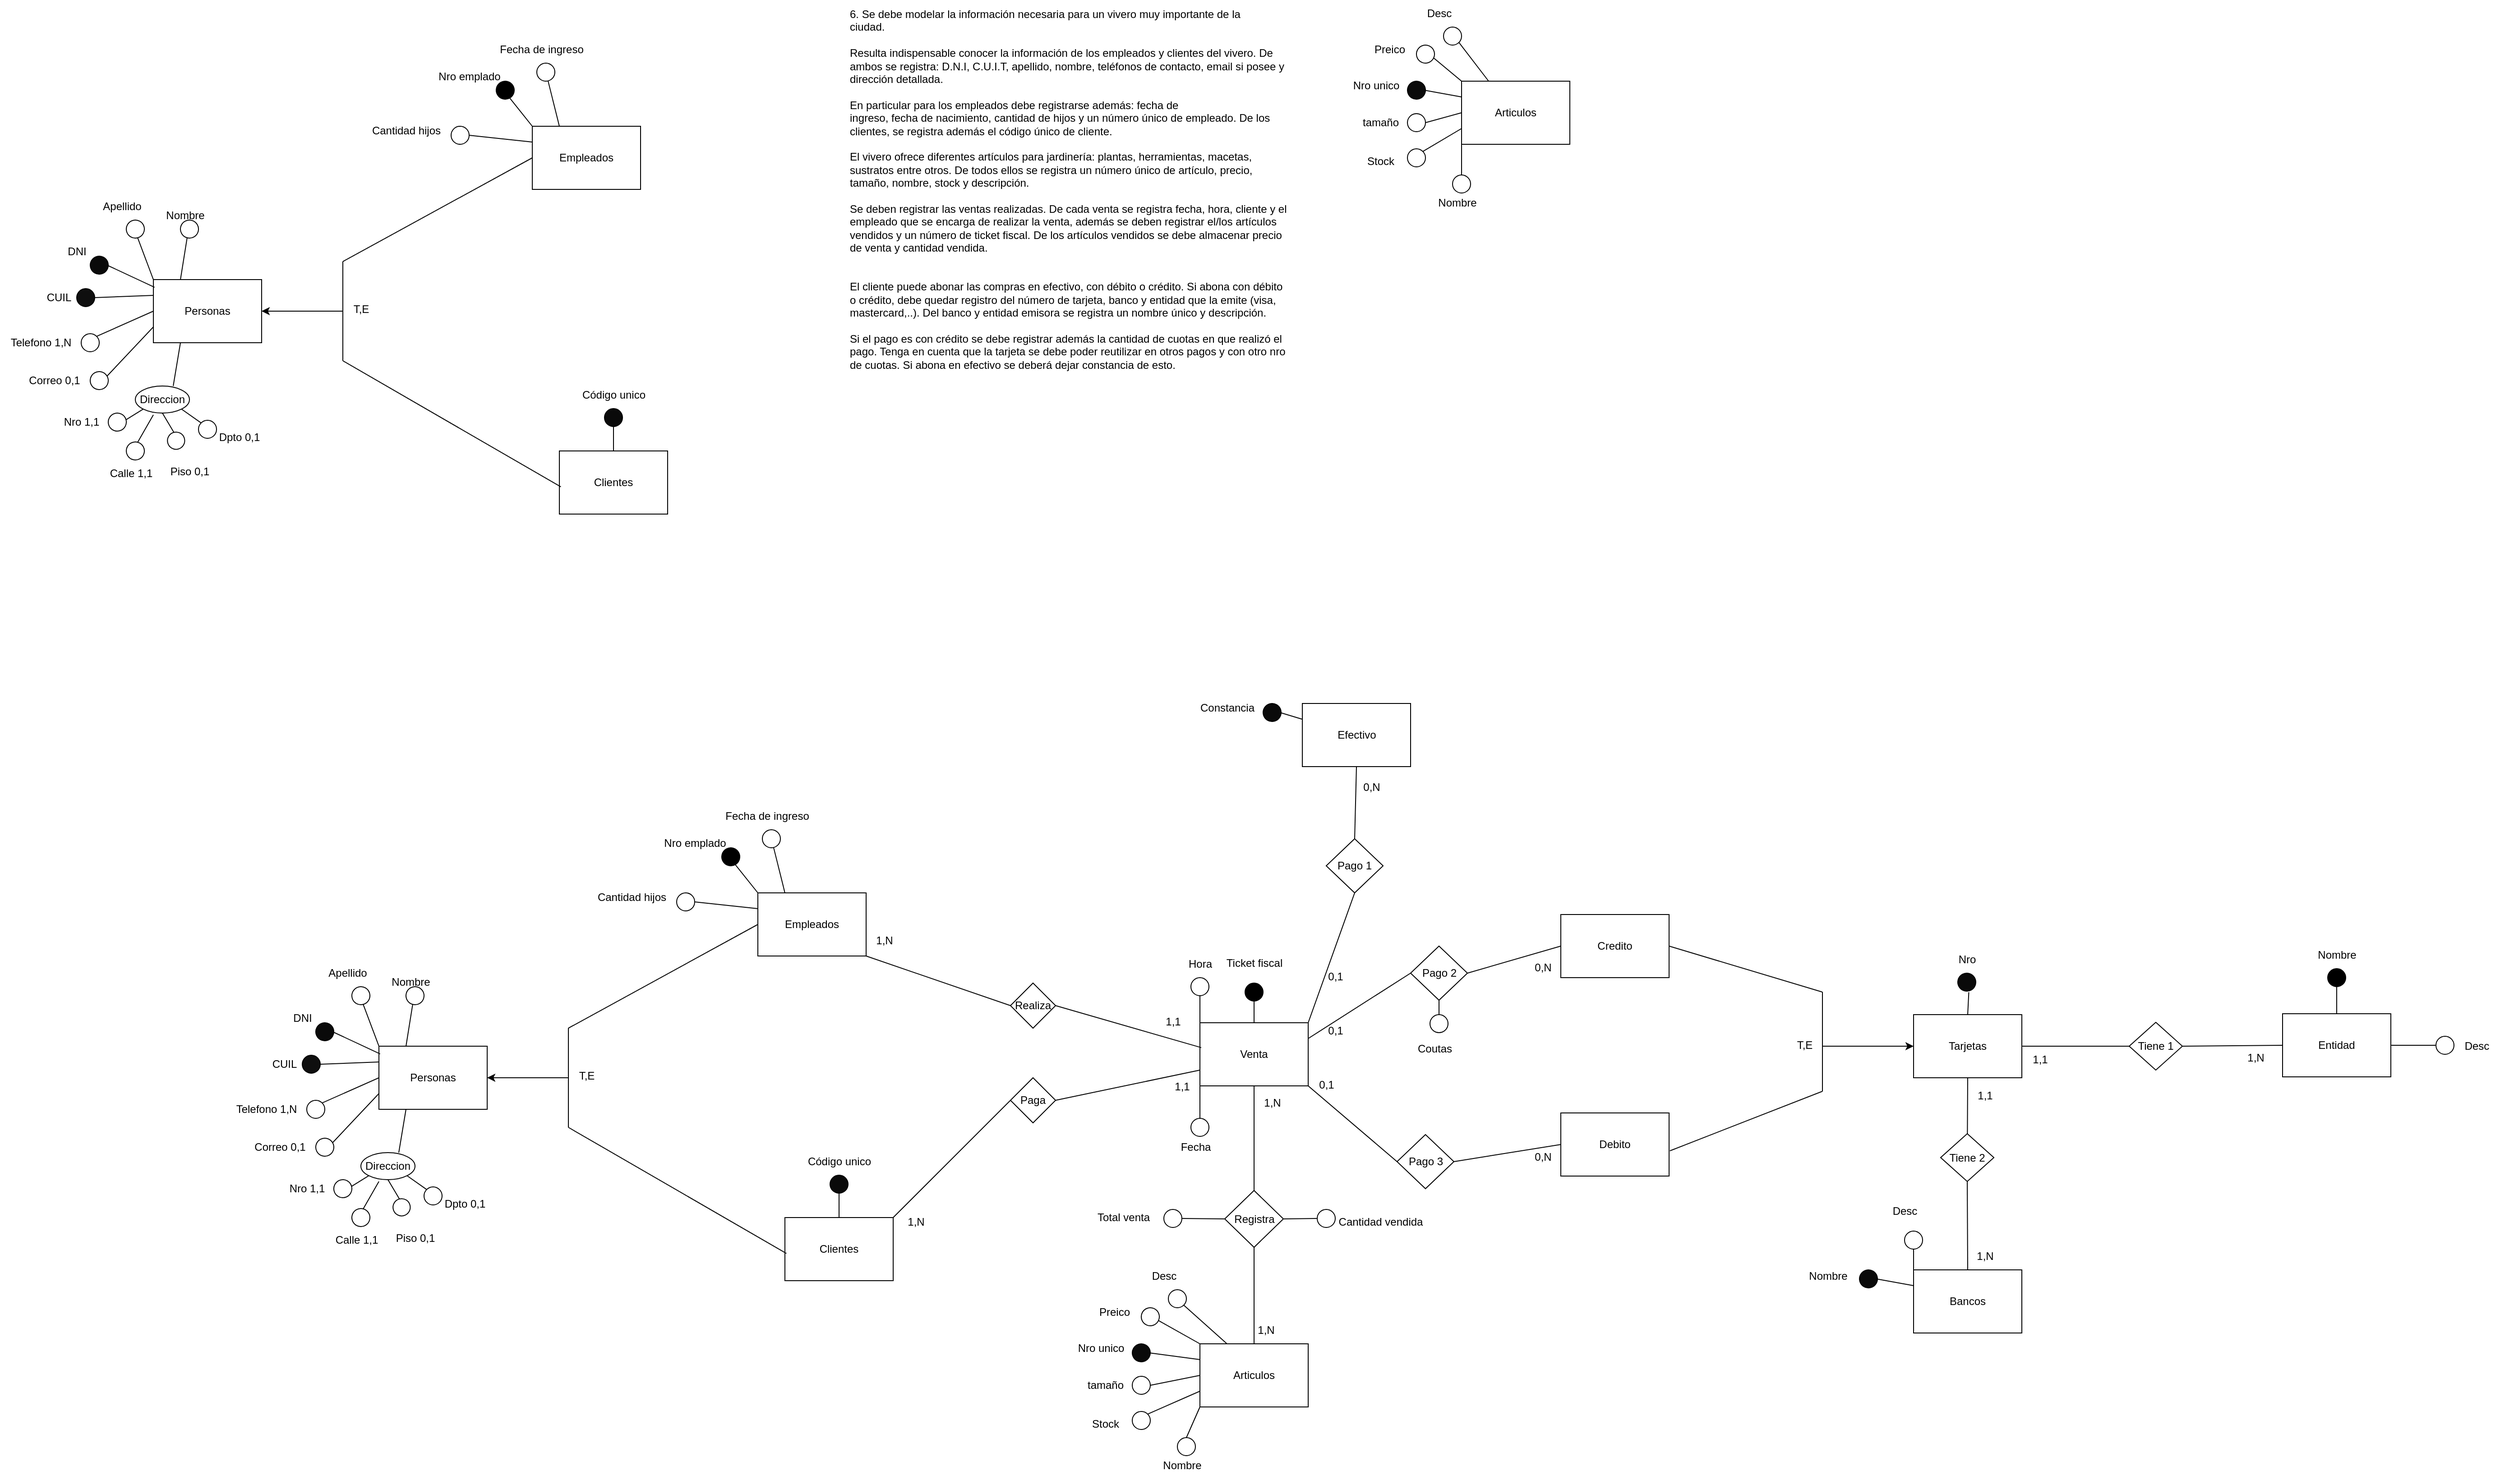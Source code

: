 <mxfile version="21.8.0" type="device">
  <diagram id="hnoT58Eis-5HMXE4jQOY" name="Página-2">
    <mxGraphModel dx="1894" dy="533" grid="1" gridSize="10" guides="1" tooltips="1" connect="1" arrows="1" fold="1" page="1" pageScale="1" pageWidth="827" pageHeight="1169" math="0" shadow="0">
      <root>
        <mxCell id="0" />
        <mxCell id="1" parent="0" />
        <mxCell id="OqRflm8WI9M_x9Ui0r0l-1" value="6. Se debe modelar la información necesaria para un vivero muy importante de la&lt;br&gt;ciudad.&lt;br&gt;&lt;br&gt;Resulta indispensable conocer la información de los empleados y clientes del vivero. De&lt;br&gt;ambos se registra: D.N.I, C.U.I.T, apellido, nombre, teléfonos de contacto, email si posee y&lt;br&gt;dirección detallada. &lt;br&gt;&lt;br&gt;En particular para los empleados debe registrarse además: fecha de&lt;br&gt;ingreso, fecha de nacimiento, cantidad de hijos y un número único de empleado. De los&lt;br&gt;clientes, se registra además el código único de cliente.&lt;br&gt;&lt;br&gt;El vivero ofrece diferentes artículos para jardinería: plantas, herramientas, macetas,&lt;br&gt;sustratos entre otros. De todos ellos se registra un número único de artículo, precio,&lt;br&gt;tamaño, nombre, stock y descripción.&lt;br&gt;&lt;br&gt;Se deben registrar las ventas realizadas. De cada venta se registra fecha, hora, cliente y el&lt;br&gt;empleado que se encarga de realizar la venta, además se deben registrar el/los artículos&lt;br&gt;vendidos y un número de ticket fiscal. De los artículos vendidos se debe almacenar precio&lt;br&gt;de venta y cantidad vendida.&lt;br&gt;&lt;br&gt;&lt;br&gt;El cliente puede abonar las compras en efectivo, con débito o crédito. Si abona con débito&lt;br&gt;o crédito, debe quedar registro del número de tarjeta, banco y entidad que la emite (visa,&lt;br&gt;mastercard,..). Del banco y entidad emisora se registra un nombre único y descripción. &lt;br&gt;&lt;br&gt;Si el pago es con crédito se debe registrar además la cantidad de cuotas en que realizó el&lt;br&gt;pago. Tenga en cuenta que la tarjeta se debe poder reutilizar en otros pagos y con otro nro&lt;br&gt;de cuotas. Si abona en efectivo se deberá dejar constancia de esto." style="text;whiteSpace=wrap;html=1;" parent="1" vertex="1">
          <mxGeometry x="120" y="12" width="550" height="468" as="geometry" />
        </mxCell>
        <mxCell id="OqRflm8WI9M_x9Ui0r0l-2" value="Empleados" style="rounded=0;whiteSpace=wrap;html=1;" parent="1" vertex="1">
          <mxGeometry x="-230" y="150" width="120" height="70" as="geometry" />
        </mxCell>
        <mxCell id="OqRflm8WI9M_x9Ui0r0l-5" value="" style="endArrow=none;html=1;rounded=0;entryX=0;entryY=0;entryDx=0;entryDy=0;exitX=1;exitY=1;exitDx=0;exitDy=0;" parent="1" source="OqRflm8WI9M_x9Ui0r0l-6" target="OqRflm8WI9M_x9Ui0r0l-2" edge="1">
          <mxGeometry width="50" height="50" relative="1" as="geometry">
            <mxPoint x="-120" y="60" as="sourcePoint" />
            <mxPoint x="-170" y="120" as="targetPoint" />
          </mxGeometry>
        </mxCell>
        <mxCell id="OqRflm8WI9M_x9Ui0r0l-6" value="" style="ellipse;whiteSpace=wrap;html=1;aspect=fixed;rotation=15;fillColor=#000000;" parent="1" vertex="1">
          <mxGeometry x="-270" y="100" width="20" height="20" as="geometry" />
        </mxCell>
        <mxCell id="OqRflm8WI9M_x9Ui0r0l-11" value="Nro emplado" style="text;html=1;align=center;verticalAlign=middle;resizable=0;points=[];autosize=1;strokeColor=none;fillColor=none;" parent="1" vertex="1">
          <mxGeometry x="-345" y="80" width="90" height="30" as="geometry" />
        </mxCell>
        <mxCell id="OqRflm8WI9M_x9Ui0r0l-18" value="" style="endArrow=none;html=1;rounded=0;entryX=0.25;entryY=0;entryDx=0;entryDy=0;" parent="1" source="OqRflm8WI9M_x9Ui0r0l-25" target="OqRflm8WI9M_x9Ui0r0l-2" edge="1">
          <mxGeometry width="50" height="50" relative="1" as="geometry">
            <mxPoint x="-215" y="100" as="sourcePoint" />
            <mxPoint x="-175" y="46" as="targetPoint" />
          </mxGeometry>
        </mxCell>
        <mxCell id="OqRflm8WI9M_x9Ui0r0l-19" value="" style="endArrow=none;html=1;rounded=0;exitX=1;exitY=0;exitDx=0;exitDy=0;entryX=0;entryY=0.5;entryDx=0;entryDy=0;" parent="1" source="OqRflm8WI9M_x9Ui0r0l-20" target="OqRflm8WI9M_x9Ui0r0l-59" edge="1">
          <mxGeometry width="50" height="50" relative="1" as="geometry">
            <mxPoint x="-710" y="516" as="sourcePoint" />
            <mxPoint x="-670" y="406" as="targetPoint" />
          </mxGeometry>
        </mxCell>
        <mxCell id="OqRflm8WI9M_x9Ui0r0l-20" value="" style="ellipse;whiteSpace=wrap;html=1;aspect=fixed;rotation=0;" parent="1" vertex="1">
          <mxGeometry x="-730" y="380" width="20" height="20" as="geometry" />
        </mxCell>
        <mxCell id="OqRflm8WI9M_x9Ui0r0l-21" value="Telefono 1,N" style="text;html=1;align=center;verticalAlign=middle;resizable=0;points=[];autosize=1;strokeColor=none;fillColor=none;" parent="1" vertex="1">
          <mxGeometry x="-820" y="375" width="90" height="30" as="geometry" />
        </mxCell>
        <mxCell id="OqRflm8WI9M_x9Ui0r0l-22" value="" style="endArrow=none;html=1;rounded=0;exitX=0;exitY=0.5;exitDx=0;exitDy=0;entryX=0;entryY=0.25;entryDx=0;entryDy=0;" parent="1" source="OqRflm8WI9M_x9Ui0r0l-23" target="OqRflm8WI9M_x9Ui0r0l-2" edge="1">
          <mxGeometry width="50" height="50" relative="1" as="geometry">
            <mxPoint x="-170" y="84" as="sourcePoint" />
            <mxPoint x="-165" y="130" as="targetPoint" />
          </mxGeometry>
        </mxCell>
        <mxCell id="OqRflm8WI9M_x9Ui0r0l-23" value="" style="ellipse;whiteSpace=wrap;html=1;aspect=fixed;rotation=-180;" parent="1" vertex="1">
          <mxGeometry x="-320" y="150" width="20" height="20" as="geometry" />
        </mxCell>
        <mxCell id="OqRflm8WI9M_x9Ui0r0l-24" value="Cantidad hijos" style="text;html=1;align=center;verticalAlign=middle;resizable=0;points=[];autosize=1;strokeColor=none;fillColor=none;" parent="1" vertex="1">
          <mxGeometry x="-420" y="140" width="100" height="30" as="geometry" />
        </mxCell>
        <mxCell id="OqRflm8WI9M_x9Ui0r0l-25" value="" style="ellipse;whiteSpace=wrap;html=1;aspect=fixed;rotation=45;" parent="1" vertex="1">
          <mxGeometry x="-225" y="80" width="20" height="20" as="geometry" />
        </mxCell>
        <mxCell id="OqRflm8WI9M_x9Ui0r0l-26" value="Fecha de ingreso" style="text;html=1;align=center;verticalAlign=middle;resizable=0;points=[];autosize=1;strokeColor=none;fillColor=none;" parent="1" vertex="1">
          <mxGeometry x="-280" y="50" width="120" height="30" as="geometry" />
        </mxCell>
        <mxCell id="OqRflm8WI9M_x9Ui0r0l-30" value="Clientes" style="rounded=0;whiteSpace=wrap;html=1;" parent="1" vertex="1">
          <mxGeometry x="-200" y="510" width="120" height="70" as="geometry" />
        </mxCell>
        <mxCell id="OqRflm8WI9M_x9Ui0r0l-35" value="" style="endArrow=none;html=1;rounded=0;entryX=0.5;entryY=0;entryDx=0;entryDy=0;exitX=1;exitY=1;exitDx=0;exitDy=0;" parent="1" source="OqRflm8WI9M_x9Ui0r0l-36" target="OqRflm8WI9M_x9Ui0r0l-30" edge="1">
          <mxGeometry width="50" height="50" relative="1" as="geometry">
            <mxPoint x="-140" y="460" as="sourcePoint" />
            <mxPoint x="-240" y="554" as="targetPoint" />
          </mxGeometry>
        </mxCell>
        <mxCell id="OqRflm8WI9M_x9Ui0r0l-36" value="" style="ellipse;whiteSpace=wrap;html=1;aspect=fixed;rotation=45;fillColor=#0A0A0A;" parent="1" vertex="1">
          <mxGeometry x="-150" y="463" width="20" height="20" as="geometry" />
        </mxCell>
        <mxCell id="OqRflm8WI9M_x9Ui0r0l-40" value="Apellido" style="text;html=1;align=center;verticalAlign=middle;resizable=0;points=[];autosize=1;strokeColor=none;fillColor=none;" parent="1" vertex="1">
          <mxGeometry x="-720" y="224" width="70" height="30" as="geometry" />
        </mxCell>
        <mxCell id="OqRflm8WI9M_x9Ui0r0l-41" value="Código unico" style="text;html=1;align=center;verticalAlign=middle;resizable=0;points=[];autosize=1;strokeColor=none;fillColor=none;" parent="1" vertex="1">
          <mxGeometry x="-185" y="433" width="90" height="30" as="geometry" />
        </mxCell>
        <mxCell id="OqRflm8WI9M_x9Ui0r0l-43" value="" style="endArrow=none;html=1;rounded=0;entryX=0;entryY=0.75;entryDx=0;entryDy=0;exitX=1;exitY=0;exitDx=0;exitDy=0;" parent="1" source="OqRflm8WI9M_x9Ui0r0l-44" target="OqRflm8WI9M_x9Ui0r0l-59" edge="1">
          <mxGeometry width="50" height="50" relative="1" as="geometry">
            <mxPoint x="-620" y="457" as="sourcePoint" />
            <mxPoint x="-540" y="399.5" as="targetPoint" />
          </mxGeometry>
        </mxCell>
        <mxCell id="OqRflm8WI9M_x9Ui0r0l-44" value="" style="ellipse;whiteSpace=wrap;html=1;aspect=fixed;rotation=15;" parent="1" vertex="1">
          <mxGeometry x="-720" y="422" width="20" height="20" as="geometry" />
        </mxCell>
        <mxCell id="OqRflm8WI9M_x9Ui0r0l-45" value="Correo 0,1" style="text;html=1;align=center;verticalAlign=middle;resizable=0;points=[];autosize=1;strokeColor=none;fillColor=none;" parent="1" vertex="1">
          <mxGeometry x="-800" y="417" width="80" height="30" as="geometry" />
        </mxCell>
        <mxCell id="OqRflm8WI9M_x9Ui0r0l-46" value="" style="endArrow=none;html=1;rounded=0;exitX=0.7;exitY=0;exitDx=0;exitDy=0;entryX=0.25;entryY=1;entryDx=0;entryDy=0;exitPerimeter=0;" parent="1" source="OqRflm8WI9M_x9Ui0r0l-47" target="OqRflm8WI9M_x9Ui0r0l-59" edge="1">
          <mxGeometry width="50" height="50" relative="1" as="geometry">
            <mxPoint x="-632.412" y="430.341" as="sourcePoint" />
            <mxPoint x="-620" y="400" as="targetPoint" />
          </mxGeometry>
        </mxCell>
        <mxCell id="OqRflm8WI9M_x9Ui0r0l-47" value="Direccion" style="ellipse;whiteSpace=wrap;html=1;" parent="1" vertex="1">
          <mxGeometry x="-670" y="438" width="60" height="30" as="geometry" />
        </mxCell>
        <mxCell id="OqRflm8WI9M_x9Ui0r0l-48" value="" style="endArrow=none;html=1;rounded=0;exitX=1;exitY=0.5;exitDx=0;exitDy=0;entryX=0;entryY=1;entryDx=0;entryDy=0;" parent="1" source="OqRflm8WI9M_x9Ui0r0l-51" target="OqRflm8WI9M_x9Ui0r0l-47" edge="1">
          <mxGeometry width="50" height="50" relative="1" as="geometry">
            <mxPoint x="-681.34" y="473.0" as="sourcePoint" />
            <mxPoint x="-670" y="460" as="targetPoint" />
          </mxGeometry>
        </mxCell>
        <mxCell id="OqRflm8WI9M_x9Ui0r0l-49" value="" style="ellipse;whiteSpace=wrap;html=1;aspect=fixed;rotation=15;" parent="1" vertex="1">
          <mxGeometry x="-680" y="500" width="20" height="20" as="geometry" />
        </mxCell>
        <mxCell id="OqRflm8WI9M_x9Ui0r0l-50" value="" style="endArrow=none;html=1;rounded=0;entryX=0.333;entryY=1.067;entryDx=0;entryDy=0;exitX=0.5;exitY=0;exitDx=0;exitDy=0;entryPerimeter=0;" parent="1" source="OqRflm8WI9M_x9Ui0r0l-49" target="OqRflm8WI9M_x9Ui0r0l-47" edge="1">
          <mxGeometry width="50" height="50" relative="1" as="geometry">
            <mxPoint x="-655.0" y="489.34" as="sourcePoint" />
            <mxPoint x="-625" y="470" as="targetPoint" />
          </mxGeometry>
        </mxCell>
        <mxCell id="OqRflm8WI9M_x9Ui0r0l-51" value="" style="ellipse;whiteSpace=wrap;html=1;aspect=fixed;rotation=-15;" parent="1" vertex="1">
          <mxGeometry x="-700" y="468" width="20" height="20" as="geometry" />
        </mxCell>
        <mxCell id="OqRflm8WI9M_x9Ui0r0l-52" value="" style="endArrow=none;html=1;rounded=0;entryX=0.5;entryY=1;entryDx=0;entryDy=0;exitX=1;exitY=0;exitDx=0;exitDy=0;" parent="1" source="OqRflm8WI9M_x9Ui0r0l-53" target="OqRflm8WI9M_x9Ui0r0l-47" edge="1">
          <mxGeometry width="50" height="50" relative="1" as="geometry">
            <mxPoint x="-325" y="691" as="sourcePoint" />
            <mxPoint x="-245" y="634" as="targetPoint" />
          </mxGeometry>
        </mxCell>
        <mxCell id="OqRflm8WI9M_x9Ui0r0l-53" value="" style="ellipse;whiteSpace=wrap;html=1;aspect=fixed;rotation=-150;direction=south;" parent="1" vertex="1">
          <mxGeometry x="-634.37" y="489.09" width="19.08" height="19.08" as="geometry" />
        </mxCell>
        <mxCell id="OqRflm8WI9M_x9Ui0r0l-54" value="Calle 1,1" style="text;html=1;align=center;verticalAlign=middle;resizable=0;points=[];autosize=1;strokeColor=none;fillColor=none;" parent="1" vertex="1">
          <mxGeometry x="-710" y="520" width="70" height="30" as="geometry" />
        </mxCell>
        <mxCell id="OqRflm8WI9M_x9Ui0r0l-55" value="Nro 1,1" style="text;html=1;align=center;verticalAlign=middle;resizable=0;points=[];autosize=1;strokeColor=none;fillColor=none;" parent="1" vertex="1">
          <mxGeometry x="-760" y="463" width="60" height="30" as="geometry" />
        </mxCell>
        <mxCell id="OqRflm8WI9M_x9Ui0r0l-59" value="Personas" style="rounded=0;whiteSpace=wrap;html=1;" parent="1" vertex="1">
          <mxGeometry x="-650.0" y="320" width="120" height="70" as="geometry" />
        </mxCell>
        <mxCell id="OqRflm8WI9M_x9Ui0r0l-65" value="" style="endArrow=none;html=1;rounded=0;entryX=0.011;entryY=0.122;entryDx=0;entryDy=0;exitX=0.875;exitY=0.283;exitDx=0;exitDy=0;exitPerimeter=0;entryPerimeter=0;" parent="1" source="OqRflm8WI9M_x9Ui0r0l-66" target="OqRflm8WI9M_x9Ui0r0l-59" edge="1">
          <mxGeometry width="50" height="50" relative="1" as="geometry">
            <mxPoint x="-775" y="368" as="sourcePoint" />
            <mxPoint x="-665" y="342" as="targetPoint" />
          </mxGeometry>
        </mxCell>
        <mxCell id="OqRflm8WI9M_x9Ui0r0l-66" value="" style="ellipse;whiteSpace=wrap;html=1;aspect=fixed;rotation=30;fillColor=#0A0A0A;" parent="1" vertex="1">
          <mxGeometry x="-720" y="294" width="20" height="20" as="geometry" />
        </mxCell>
        <mxCell id="OqRflm8WI9M_x9Ui0r0l-67" value="" style="endArrow=none;html=1;rounded=0;entryX=0;entryY=0.25;entryDx=0;entryDy=0;exitX=1;exitY=0.5;exitDx=0;exitDy=0;" parent="1" source="OqRflm8WI9M_x9Ui0r0l-68" target="OqRflm8WI9M_x9Ui0r0l-59" edge="1">
          <mxGeometry width="50" height="50" relative="1" as="geometry">
            <mxPoint x="-755" y="388" as="sourcePoint" />
            <mxPoint x="-665" y="359" as="targetPoint" />
          </mxGeometry>
        </mxCell>
        <mxCell id="OqRflm8WI9M_x9Ui0r0l-68" value="" style="ellipse;whiteSpace=wrap;html=1;aspect=fixed;fillColor=#0F0F0F;" parent="1" vertex="1">
          <mxGeometry x="-735" y="330" width="20" height="20" as="geometry" />
        </mxCell>
        <mxCell id="OqRflm8WI9M_x9Ui0r0l-69" value="DNI" style="text;html=1;align=center;verticalAlign=middle;resizable=0;points=[];autosize=1;strokeColor=none;fillColor=none;" parent="1" vertex="1">
          <mxGeometry x="-755" y="274" width="40" height="30" as="geometry" />
        </mxCell>
        <mxCell id="OqRflm8WI9M_x9Ui0r0l-70" value="CUIL" style="text;html=1;align=center;verticalAlign=middle;resizable=0;points=[];autosize=1;strokeColor=none;fillColor=none;" parent="1" vertex="1">
          <mxGeometry x="-780" y="325" width="50" height="30" as="geometry" />
        </mxCell>
        <mxCell id="OqRflm8WI9M_x9Ui0r0l-72" value="" style="endArrow=none;html=1;rounded=0;entryX=0;entryY=0;entryDx=0;entryDy=0;exitX=1;exitY=1;exitDx=0;exitDy=0;" parent="1" source="OqRflm8WI9M_x9Ui0r0l-73" target="OqRflm8WI9M_x9Ui0r0l-59" edge="1">
          <mxGeometry width="50" height="50" relative="1" as="geometry">
            <mxPoint x="-685" y="284" as="sourcePoint" />
            <mxPoint x="-665" y="304" as="targetPoint" />
          </mxGeometry>
        </mxCell>
        <mxCell id="OqRflm8WI9M_x9Ui0r0l-73" value="" style="ellipse;whiteSpace=wrap;html=1;aspect=fixed;rotation=30;" parent="1" vertex="1">
          <mxGeometry x="-680" y="254" width="20" height="20" as="geometry" />
        </mxCell>
        <mxCell id="OqRflm8WI9M_x9Ui0r0l-74" value="" style="endArrow=none;html=1;rounded=0;entryX=0.25;entryY=0;entryDx=0;entryDy=0;exitX=1;exitY=1;exitDx=0;exitDy=0;" parent="1" source="OqRflm8WI9M_x9Ui0r0l-75" target="OqRflm8WI9M_x9Ui0r0l-59" edge="1">
          <mxGeometry width="50" height="50" relative="1" as="geometry">
            <mxPoint x="-555" y="214" as="sourcePoint" />
            <mxPoint x="-635" y="304" as="targetPoint" />
          </mxGeometry>
        </mxCell>
        <mxCell id="OqRflm8WI9M_x9Ui0r0l-75" value="" style="ellipse;whiteSpace=wrap;html=1;aspect=fixed;rotation=60;" parent="1" vertex="1">
          <mxGeometry x="-620" y="254" width="20" height="20" as="geometry" />
        </mxCell>
        <mxCell id="OqRflm8WI9M_x9Ui0r0l-76" value="Nombre" style="text;html=1;align=center;verticalAlign=middle;resizable=0;points=[];autosize=1;strokeColor=none;fillColor=none;" parent="1" vertex="1">
          <mxGeometry x="-650" y="234" width="70" height="30" as="geometry" />
        </mxCell>
        <mxCell id="OqRflm8WI9M_x9Ui0r0l-77" value="Piso 0,1" style="text;html=1;align=center;verticalAlign=middle;resizable=0;points=[];autosize=1;strokeColor=none;fillColor=none;" parent="1" vertex="1">
          <mxGeometry x="-645" y="518" width="70" height="30" as="geometry" />
        </mxCell>
        <mxCell id="OqRflm8WI9M_x9Ui0r0l-78" value="" style="endArrow=none;html=1;rounded=0;entryX=1;entryY=1;entryDx=0;entryDy=0;exitX=0.5;exitY=0;exitDx=0;exitDy=0;" parent="1" source="OqRflm8WI9M_x9Ui0r0l-79" target="OqRflm8WI9M_x9Ui0r0l-47" edge="1">
          <mxGeometry width="50" height="50" relative="1" as="geometry">
            <mxPoint x="-555" y="468" as="sourcePoint" />
            <mxPoint x="-555" y="431" as="targetPoint" />
          </mxGeometry>
        </mxCell>
        <mxCell id="OqRflm8WI9M_x9Ui0r0l-79" value="" style="ellipse;whiteSpace=wrap;html=1;aspect=fixed;rotation=-45;" parent="1" vertex="1">
          <mxGeometry x="-600" y="476" width="20" height="20" as="geometry" />
        </mxCell>
        <mxCell id="OqRflm8WI9M_x9Ui0r0l-80" value="Dpto 0,1" style="text;html=1;align=center;verticalAlign=middle;resizable=0;points=[];autosize=1;strokeColor=none;fillColor=none;" parent="1" vertex="1">
          <mxGeometry x="-590" y="480" width="70" height="30" as="geometry" />
        </mxCell>
        <mxCell id="OqRflm8WI9M_x9Ui0r0l-82" value="" style="endArrow=none;html=1;rounded=0;" parent="1" edge="1">
          <mxGeometry width="50" height="50" relative="1" as="geometry">
            <mxPoint x="-440" y="410" as="sourcePoint" />
            <mxPoint x="-440" y="300" as="targetPoint" />
          </mxGeometry>
        </mxCell>
        <mxCell id="OqRflm8WI9M_x9Ui0r0l-85" value="" style="endArrow=classic;html=1;rounded=0;entryX=1;entryY=0.5;entryDx=0;entryDy=0;" parent="1" target="OqRflm8WI9M_x9Ui0r0l-59" edge="1">
          <mxGeometry width="50" height="50" relative="1" as="geometry">
            <mxPoint x="-440" y="355" as="sourcePoint" />
            <mxPoint x="-440" y="340" as="targetPoint" />
          </mxGeometry>
        </mxCell>
        <mxCell id="OqRflm8WI9M_x9Ui0r0l-87" value="" style="endArrow=none;html=1;rounded=0;exitX=0.014;exitY=0.569;exitDx=0;exitDy=0;exitPerimeter=0;" parent="1" source="OqRflm8WI9M_x9Ui0r0l-30" edge="1">
          <mxGeometry width="50" height="50" relative="1" as="geometry">
            <mxPoint x="-320" y="510" as="sourcePoint" />
            <mxPoint x="-440" y="410" as="targetPoint" />
          </mxGeometry>
        </mxCell>
        <mxCell id="OqRflm8WI9M_x9Ui0r0l-88" value="" style="endArrow=none;html=1;rounded=0;entryX=0;entryY=0.5;entryDx=0;entryDy=0;" parent="1" target="OqRflm8WI9M_x9Ui0r0l-2" edge="1">
          <mxGeometry width="50" height="50" relative="1" as="geometry">
            <mxPoint x="-440" y="300" as="sourcePoint" />
            <mxPoint x="-270" y="190" as="targetPoint" />
          </mxGeometry>
        </mxCell>
        <mxCell id="OqRflm8WI9M_x9Ui0r0l-89" value="T,E" style="text;html=1;align=center;verticalAlign=middle;resizable=0;points=[];autosize=1;strokeColor=none;fillColor=none;" parent="1" vertex="1">
          <mxGeometry x="-440" y="338" width="40" height="30" as="geometry" />
        </mxCell>
        <mxCell id="OqRflm8WI9M_x9Ui0r0l-90" value="Articulos" style="rounded=0;whiteSpace=wrap;html=1;" parent="1" vertex="1">
          <mxGeometry x="800.0" y="100" width="120" height="70" as="geometry" />
        </mxCell>
        <mxCell id="OqRflm8WI9M_x9Ui0r0l-91" value="" style="endArrow=none;html=1;rounded=0;entryX=0;entryY=0;entryDx=0;entryDy=0;exitX=1;exitY=1;exitDx=0;exitDy=0;" parent="1" source="OqRflm8WI9M_x9Ui0r0l-92" target="OqRflm8WI9M_x9Ui0r0l-90" edge="1">
          <mxGeometry width="50" height="50" relative="1" as="geometry">
            <mxPoint x="910.0" y="10" as="sourcePoint" />
            <mxPoint x="860.0" y="70" as="targetPoint" />
          </mxGeometry>
        </mxCell>
        <mxCell id="OqRflm8WI9M_x9Ui0r0l-92" value="" style="ellipse;whiteSpace=wrap;html=1;aspect=fixed;rotation=-20;" parent="1" vertex="1">
          <mxGeometry x="750.0" y="60" width="20" height="20" as="geometry" />
        </mxCell>
        <mxCell id="OqRflm8WI9M_x9Ui0r0l-93" value="" style="endArrow=none;html=1;rounded=0;entryX=0;entryY=0.25;entryDx=0;entryDy=0;exitX=0.875;exitY=0.283;exitDx=0;exitDy=0;exitPerimeter=0;" parent="1" source="OqRflm8WI9M_x9Ui0r0l-94" target="OqRflm8WI9M_x9Ui0r0l-90" edge="1">
          <mxGeometry width="50" height="50" relative="1" as="geometry">
            <mxPoint x="690.0" y="144" as="sourcePoint" />
            <mxPoint x="760.0" y="144" as="targetPoint" />
          </mxGeometry>
        </mxCell>
        <mxCell id="OqRflm8WI9M_x9Ui0r0l-94" value="" style="ellipse;whiteSpace=wrap;html=1;aspect=fixed;rotation=30;fillColor=#0A0A0A;" parent="1" vertex="1">
          <mxGeometry x="740.0" y="100" width="20" height="20" as="geometry" />
        </mxCell>
        <mxCell id="OqRflm8WI9M_x9Ui0r0l-95" value="Preico" style="text;html=1;align=center;verticalAlign=middle;resizable=0;points=[];autosize=1;strokeColor=none;fillColor=none;" parent="1" vertex="1">
          <mxGeometry x="690.0" y="50" width="60" height="30" as="geometry" />
        </mxCell>
        <mxCell id="OqRflm8WI9M_x9Ui0r0l-96" value="Nro unico" style="text;html=1;align=center;verticalAlign=middle;resizable=0;points=[];autosize=1;strokeColor=none;fillColor=none;" parent="1" vertex="1">
          <mxGeometry x="670" y="90" width="70" height="30" as="geometry" />
        </mxCell>
        <mxCell id="OqRflm8WI9M_x9Ui0r0l-98" value="" style="endArrow=none;html=1;rounded=0;exitX=1;exitY=0.5;exitDx=0;exitDy=0;entryX=0;entryY=0.5;entryDx=0;entryDy=0;" parent="1" source="OqRflm8WI9M_x9Ui0r0l-99" target="OqRflm8WI9M_x9Ui0r0l-90" edge="1">
          <mxGeometry width="50" height="50" relative="1" as="geometry">
            <mxPoint x="730" y="151" as="sourcePoint" />
            <mxPoint x="735" y="197" as="targetPoint" />
          </mxGeometry>
        </mxCell>
        <mxCell id="OqRflm8WI9M_x9Ui0r0l-99" value="" style="ellipse;whiteSpace=wrap;html=1;aspect=fixed;" parent="1" vertex="1">
          <mxGeometry x="740" y="136" width="20" height="20" as="geometry" />
        </mxCell>
        <mxCell id="OqRflm8WI9M_x9Ui0r0l-100" value="tamaño" style="text;html=1;align=center;verticalAlign=middle;resizable=0;points=[];autosize=1;strokeColor=none;fillColor=none;" parent="1" vertex="1">
          <mxGeometry x="680" y="131" width="60" height="30" as="geometry" />
        </mxCell>
        <mxCell id="OqRflm8WI9M_x9Ui0r0l-101" value="" style="endArrow=none;html=1;rounded=0;entryX=0;entryY=1;entryDx=0;entryDy=0;exitX=0.5;exitY=0;exitDx=0;exitDy=0;" parent="1" source="OqRflm8WI9M_x9Ui0r0l-102" target="OqRflm8WI9M_x9Ui0r0l-90" edge="1">
          <mxGeometry width="50" height="50" relative="1" as="geometry">
            <mxPoint x="810" y="225" as="sourcePoint" />
            <mxPoint x="810" y="188" as="targetPoint" />
          </mxGeometry>
        </mxCell>
        <mxCell id="OqRflm8WI9M_x9Ui0r0l-102" value="" style="ellipse;whiteSpace=wrap;html=1;aspect=fixed;" parent="1" vertex="1">
          <mxGeometry x="790" y="204" width="20" height="20" as="geometry" />
        </mxCell>
        <mxCell id="OqRflm8WI9M_x9Ui0r0l-103" value="Nombre" style="text;html=1;align=center;verticalAlign=middle;resizable=0;points=[];autosize=1;strokeColor=none;fillColor=none;" parent="1" vertex="1">
          <mxGeometry x="760" y="220" width="70" height="30" as="geometry" />
        </mxCell>
        <mxCell id="OqRflm8WI9M_x9Ui0r0l-105" value="" style="endArrow=none;html=1;rounded=0;exitX=1;exitY=0;exitDx=0;exitDy=0;entryX=0;entryY=0.75;entryDx=0;entryDy=0;" parent="1" source="OqRflm8WI9M_x9Ui0r0l-106" target="OqRflm8WI9M_x9Ui0r0l-90" edge="1">
          <mxGeometry width="50" height="50" relative="1" as="geometry">
            <mxPoint x="720" y="197" as="sourcePoint" />
            <mxPoint x="725" y="243" as="targetPoint" />
          </mxGeometry>
        </mxCell>
        <mxCell id="OqRflm8WI9M_x9Ui0r0l-106" value="" style="ellipse;whiteSpace=wrap;html=1;aspect=fixed;" parent="1" vertex="1">
          <mxGeometry x="740" y="175" width="20" height="20" as="geometry" />
        </mxCell>
        <mxCell id="OqRflm8WI9M_x9Ui0r0l-107" value="Stock" style="text;html=1;align=center;verticalAlign=middle;resizable=0;points=[];autosize=1;strokeColor=none;fillColor=none;" parent="1" vertex="1">
          <mxGeometry x="685" y="174" width="50" height="30" as="geometry" />
        </mxCell>
        <mxCell id="OqRflm8WI9M_x9Ui0r0l-110" value="" style="endArrow=none;html=1;rounded=0;exitX=0.5;exitY=0;exitDx=0;exitDy=0;entryX=0.25;entryY=0;entryDx=0;entryDy=0;" parent="1" source="OqRflm8WI9M_x9Ui0r0l-111" target="OqRflm8WI9M_x9Ui0r0l-90" edge="1">
          <mxGeometry width="50" height="50" relative="1" as="geometry">
            <mxPoint x="807" y="47" as="sourcePoint" />
            <mxPoint x="812" y="93" as="targetPoint" />
          </mxGeometry>
        </mxCell>
        <mxCell id="OqRflm8WI9M_x9Ui0r0l-111" value="" style="ellipse;whiteSpace=wrap;html=1;aspect=fixed;rotation=-225;" parent="1" vertex="1">
          <mxGeometry x="780" y="40" width="20" height="20" as="geometry" />
        </mxCell>
        <mxCell id="OqRflm8WI9M_x9Ui0r0l-112" value="Desc" style="text;html=1;align=center;verticalAlign=middle;resizable=0;points=[];autosize=1;strokeColor=none;fillColor=none;" parent="1" vertex="1">
          <mxGeometry x="750" y="10" width="50" height="30" as="geometry" />
        </mxCell>
        <mxCell id="OqRflm8WI9M_x9Ui0r0l-123" value="Empleados" style="rounded=0;whiteSpace=wrap;html=1;" parent="1" vertex="1">
          <mxGeometry x="20" y="1000" width="120" height="70" as="geometry" />
        </mxCell>
        <mxCell id="OqRflm8WI9M_x9Ui0r0l-124" value="" style="endArrow=none;html=1;rounded=0;entryX=0;entryY=0;entryDx=0;entryDy=0;exitX=1;exitY=1;exitDx=0;exitDy=0;" parent="1" source="OqRflm8WI9M_x9Ui0r0l-125" target="OqRflm8WI9M_x9Ui0r0l-123" edge="1">
          <mxGeometry width="50" height="50" relative="1" as="geometry">
            <mxPoint x="130" y="910" as="sourcePoint" />
            <mxPoint x="80" y="970" as="targetPoint" />
          </mxGeometry>
        </mxCell>
        <mxCell id="OqRflm8WI9M_x9Ui0r0l-125" value="" style="ellipse;whiteSpace=wrap;html=1;aspect=fixed;rotation=15;fillColor=#000000;" parent="1" vertex="1">
          <mxGeometry x="-20" y="950" width="20" height="20" as="geometry" />
        </mxCell>
        <mxCell id="OqRflm8WI9M_x9Ui0r0l-126" value="Nro emplado" style="text;html=1;align=center;verticalAlign=middle;resizable=0;points=[];autosize=1;strokeColor=none;fillColor=none;" parent="1" vertex="1">
          <mxGeometry x="-95" y="930" width="90" height="30" as="geometry" />
        </mxCell>
        <mxCell id="OqRflm8WI9M_x9Ui0r0l-127" value="" style="endArrow=none;html=1;rounded=0;entryX=0.25;entryY=0;entryDx=0;entryDy=0;" parent="1" source="OqRflm8WI9M_x9Ui0r0l-134" target="OqRflm8WI9M_x9Ui0r0l-123" edge="1">
          <mxGeometry width="50" height="50" relative="1" as="geometry">
            <mxPoint x="35" y="950" as="sourcePoint" />
            <mxPoint x="75" y="896" as="targetPoint" />
          </mxGeometry>
        </mxCell>
        <mxCell id="OqRflm8WI9M_x9Ui0r0l-128" value="" style="endArrow=none;html=1;rounded=0;exitX=1;exitY=0;exitDx=0;exitDy=0;entryX=0;entryY=0.5;entryDx=0;entryDy=0;" parent="1" source="OqRflm8WI9M_x9Ui0r0l-129" target="OqRflm8WI9M_x9Ui0r0l-154" edge="1">
          <mxGeometry width="50" height="50" relative="1" as="geometry">
            <mxPoint x="-460" y="1366" as="sourcePoint" />
            <mxPoint x="-420" y="1256" as="targetPoint" />
          </mxGeometry>
        </mxCell>
        <mxCell id="OqRflm8WI9M_x9Ui0r0l-129" value="" style="ellipse;whiteSpace=wrap;html=1;aspect=fixed;rotation=0;" parent="1" vertex="1">
          <mxGeometry x="-480" y="1230" width="20" height="20" as="geometry" />
        </mxCell>
        <mxCell id="OqRflm8WI9M_x9Ui0r0l-130" value="Telefono 1,N" style="text;html=1;align=center;verticalAlign=middle;resizable=0;points=[];autosize=1;strokeColor=none;fillColor=none;" parent="1" vertex="1">
          <mxGeometry x="-570" y="1225" width="90" height="30" as="geometry" />
        </mxCell>
        <mxCell id="OqRflm8WI9M_x9Ui0r0l-131" value="" style="endArrow=none;html=1;rounded=0;exitX=0;exitY=0.5;exitDx=0;exitDy=0;entryX=0;entryY=0.25;entryDx=0;entryDy=0;" parent="1" source="OqRflm8WI9M_x9Ui0r0l-132" target="OqRflm8WI9M_x9Ui0r0l-123" edge="1">
          <mxGeometry width="50" height="50" relative="1" as="geometry">
            <mxPoint x="80" y="934" as="sourcePoint" />
            <mxPoint x="85" y="980" as="targetPoint" />
          </mxGeometry>
        </mxCell>
        <mxCell id="OqRflm8WI9M_x9Ui0r0l-132" value="" style="ellipse;whiteSpace=wrap;html=1;aspect=fixed;rotation=-180;" parent="1" vertex="1">
          <mxGeometry x="-70" y="1000" width="20" height="20" as="geometry" />
        </mxCell>
        <mxCell id="OqRflm8WI9M_x9Ui0r0l-133" value="Cantidad hijos" style="text;html=1;align=center;verticalAlign=middle;resizable=0;points=[];autosize=1;strokeColor=none;fillColor=none;" parent="1" vertex="1">
          <mxGeometry x="-170" y="990" width="100" height="30" as="geometry" />
        </mxCell>
        <mxCell id="OqRflm8WI9M_x9Ui0r0l-134" value="" style="ellipse;whiteSpace=wrap;html=1;aspect=fixed;rotation=45;" parent="1" vertex="1">
          <mxGeometry x="25" y="930" width="20" height="20" as="geometry" />
        </mxCell>
        <mxCell id="OqRflm8WI9M_x9Ui0r0l-135" value="Fecha de ingreso" style="text;html=1;align=center;verticalAlign=middle;resizable=0;points=[];autosize=1;strokeColor=none;fillColor=none;" parent="1" vertex="1">
          <mxGeometry x="-30" y="900" width="120" height="30" as="geometry" />
        </mxCell>
        <mxCell id="OqRflm8WI9M_x9Ui0r0l-136" value="Clientes" style="rounded=0;whiteSpace=wrap;html=1;" parent="1" vertex="1">
          <mxGeometry x="50" y="1360" width="120" height="70" as="geometry" />
        </mxCell>
        <mxCell id="OqRflm8WI9M_x9Ui0r0l-137" value="" style="endArrow=none;html=1;rounded=0;entryX=0.5;entryY=0;entryDx=0;entryDy=0;exitX=1;exitY=1;exitDx=0;exitDy=0;" parent="1" source="OqRflm8WI9M_x9Ui0r0l-138" target="OqRflm8WI9M_x9Ui0r0l-136" edge="1">
          <mxGeometry width="50" height="50" relative="1" as="geometry">
            <mxPoint x="110" y="1310" as="sourcePoint" />
            <mxPoint x="10" y="1404" as="targetPoint" />
          </mxGeometry>
        </mxCell>
        <mxCell id="OqRflm8WI9M_x9Ui0r0l-138" value="" style="ellipse;whiteSpace=wrap;html=1;aspect=fixed;rotation=45;fillColor=#0A0A0A;" parent="1" vertex="1">
          <mxGeometry x="100" y="1313" width="20" height="20" as="geometry" />
        </mxCell>
        <mxCell id="OqRflm8WI9M_x9Ui0r0l-139" value="Apellido" style="text;html=1;align=center;verticalAlign=middle;resizable=0;points=[];autosize=1;strokeColor=none;fillColor=none;" parent="1" vertex="1">
          <mxGeometry x="-470" y="1074" width="70" height="30" as="geometry" />
        </mxCell>
        <mxCell id="OqRflm8WI9M_x9Ui0r0l-140" value="Código unico" style="text;html=1;align=center;verticalAlign=middle;resizable=0;points=[];autosize=1;strokeColor=none;fillColor=none;" parent="1" vertex="1">
          <mxGeometry x="65" y="1283" width="90" height="30" as="geometry" />
        </mxCell>
        <mxCell id="OqRflm8WI9M_x9Ui0r0l-141" value="" style="endArrow=none;html=1;rounded=0;entryX=0;entryY=0.75;entryDx=0;entryDy=0;exitX=1;exitY=0;exitDx=0;exitDy=0;" parent="1" source="OqRflm8WI9M_x9Ui0r0l-142" target="OqRflm8WI9M_x9Ui0r0l-154" edge="1">
          <mxGeometry width="50" height="50" relative="1" as="geometry">
            <mxPoint x="-370" y="1307" as="sourcePoint" />
            <mxPoint x="-290" y="1249.5" as="targetPoint" />
          </mxGeometry>
        </mxCell>
        <mxCell id="OqRflm8WI9M_x9Ui0r0l-142" value="" style="ellipse;whiteSpace=wrap;html=1;aspect=fixed;rotation=15;" parent="1" vertex="1">
          <mxGeometry x="-470" y="1272" width="20" height="20" as="geometry" />
        </mxCell>
        <mxCell id="OqRflm8WI9M_x9Ui0r0l-143" value="Correo 0,1" style="text;html=1;align=center;verticalAlign=middle;resizable=0;points=[];autosize=1;strokeColor=none;fillColor=none;" parent="1" vertex="1">
          <mxGeometry x="-550" y="1267" width="80" height="30" as="geometry" />
        </mxCell>
        <mxCell id="OqRflm8WI9M_x9Ui0r0l-144" value="" style="endArrow=none;html=1;rounded=0;exitX=0.7;exitY=0;exitDx=0;exitDy=0;entryX=0.25;entryY=1;entryDx=0;entryDy=0;exitPerimeter=0;" parent="1" source="OqRflm8WI9M_x9Ui0r0l-145" target="OqRflm8WI9M_x9Ui0r0l-154" edge="1">
          <mxGeometry width="50" height="50" relative="1" as="geometry">
            <mxPoint x="-382.412" y="1280.341" as="sourcePoint" />
            <mxPoint x="-370" y="1250" as="targetPoint" />
          </mxGeometry>
        </mxCell>
        <mxCell id="OqRflm8WI9M_x9Ui0r0l-145" value="Direccion" style="ellipse;whiteSpace=wrap;html=1;" parent="1" vertex="1">
          <mxGeometry x="-420" y="1288" width="60" height="30" as="geometry" />
        </mxCell>
        <mxCell id="OqRflm8WI9M_x9Ui0r0l-146" value="" style="endArrow=none;html=1;rounded=0;exitX=1;exitY=0.5;exitDx=0;exitDy=0;entryX=0;entryY=1;entryDx=0;entryDy=0;" parent="1" source="OqRflm8WI9M_x9Ui0r0l-149" target="OqRflm8WI9M_x9Ui0r0l-145" edge="1">
          <mxGeometry width="50" height="50" relative="1" as="geometry">
            <mxPoint x="-431.34" y="1323.0" as="sourcePoint" />
            <mxPoint x="-420" y="1310" as="targetPoint" />
          </mxGeometry>
        </mxCell>
        <mxCell id="OqRflm8WI9M_x9Ui0r0l-147" value="" style="ellipse;whiteSpace=wrap;html=1;aspect=fixed;rotation=15;" parent="1" vertex="1">
          <mxGeometry x="-430" y="1350" width="20" height="20" as="geometry" />
        </mxCell>
        <mxCell id="OqRflm8WI9M_x9Ui0r0l-148" value="" style="endArrow=none;html=1;rounded=0;entryX=0.333;entryY=1.067;entryDx=0;entryDy=0;exitX=0.5;exitY=0;exitDx=0;exitDy=0;entryPerimeter=0;" parent="1" source="OqRflm8WI9M_x9Ui0r0l-147" target="OqRflm8WI9M_x9Ui0r0l-145" edge="1">
          <mxGeometry width="50" height="50" relative="1" as="geometry">
            <mxPoint x="-405.0" y="1339.34" as="sourcePoint" />
            <mxPoint x="-375" y="1320" as="targetPoint" />
          </mxGeometry>
        </mxCell>
        <mxCell id="OqRflm8WI9M_x9Ui0r0l-149" value="" style="ellipse;whiteSpace=wrap;html=1;aspect=fixed;rotation=-15;" parent="1" vertex="1">
          <mxGeometry x="-450" y="1318" width="20" height="20" as="geometry" />
        </mxCell>
        <mxCell id="OqRflm8WI9M_x9Ui0r0l-150" value="" style="endArrow=none;html=1;rounded=0;entryX=0.5;entryY=1;entryDx=0;entryDy=0;exitX=1;exitY=0;exitDx=0;exitDy=0;" parent="1" source="OqRflm8WI9M_x9Ui0r0l-151" target="OqRflm8WI9M_x9Ui0r0l-145" edge="1">
          <mxGeometry width="50" height="50" relative="1" as="geometry">
            <mxPoint x="-75" y="1541" as="sourcePoint" />
            <mxPoint x="5" y="1484" as="targetPoint" />
          </mxGeometry>
        </mxCell>
        <mxCell id="OqRflm8WI9M_x9Ui0r0l-151" value="" style="ellipse;whiteSpace=wrap;html=1;aspect=fixed;rotation=-150;direction=south;" parent="1" vertex="1">
          <mxGeometry x="-384.37" y="1339.09" width="19.08" height="19.08" as="geometry" />
        </mxCell>
        <mxCell id="OqRflm8WI9M_x9Ui0r0l-152" value="Calle 1,1" style="text;html=1;align=center;verticalAlign=middle;resizable=0;points=[];autosize=1;strokeColor=none;fillColor=none;" parent="1" vertex="1">
          <mxGeometry x="-460" y="1370" width="70" height="30" as="geometry" />
        </mxCell>
        <mxCell id="OqRflm8WI9M_x9Ui0r0l-153" value="Nro 1,1" style="text;html=1;align=center;verticalAlign=middle;resizable=0;points=[];autosize=1;strokeColor=none;fillColor=none;" parent="1" vertex="1">
          <mxGeometry x="-510" y="1313" width="60" height="30" as="geometry" />
        </mxCell>
        <mxCell id="OqRflm8WI9M_x9Ui0r0l-154" value="Personas" style="rounded=0;whiteSpace=wrap;html=1;" parent="1" vertex="1">
          <mxGeometry x="-400.0" y="1170" width="120" height="70" as="geometry" />
        </mxCell>
        <mxCell id="OqRflm8WI9M_x9Ui0r0l-155" value="" style="endArrow=none;html=1;rounded=0;entryX=0.011;entryY=0.122;entryDx=0;entryDy=0;exitX=0.875;exitY=0.283;exitDx=0;exitDy=0;exitPerimeter=0;entryPerimeter=0;" parent="1" source="OqRflm8WI9M_x9Ui0r0l-156" target="OqRflm8WI9M_x9Ui0r0l-154" edge="1">
          <mxGeometry width="50" height="50" relative="1" as="geometry">
            <mxPoint x="-525" y="1218" as="sourcePoint" />
            <mxPoint x="-415" y="1192" as="targetPoint" />
          </mxGeometry>
        </mxCell>
        <mxCell id="OqRflm8WI9M_x9Ui0r0l-156" value="" style="ellipse;whiteSpace=wrap;html=1;aspect=fixed;rotation=30;fillColor=#0A0A0A;" parent="1" vertex="1">
          <mxGeometry x="-470" y="1144" width="20" height="20" as="geometry" />
        </mxCell>
        <mxCell id="OqRflm8WI9M_x9Ui0r0l-157" value="" style="endArrow=none;html=1;rounded=0;entryX=0;entryY=0.25;entryDx=0;entryDy=0;exitX=1;exitY=0.5;exitDx=0;exitDy=0;" parent="1" source="OqRflm8WI9M_x9Ui0r0l-158" target="OqRflm8WI9M_x9Ui0r0l-154" edge="1">
          <mxGeometry width="50" height="50" relative="1" as="geometry">
            <mxPoint x="-505" y="1238" as="sourcePoint" />
            <mxPoint x="-415" y="1209" as="targetPoint" />
          </mxGeometry>
        </mxCell>
        <mxCell id="OqRflm8WI9M_x9Ui0r0l-158" value="" style="ellipse;whiteSpace=wrap;html=1;aspect=fixed;fillColor=#0F0F0F;" parent="1" vertex="1">
          <mxGeometry x="-485" y="1180" width="20" height="20" as="geometry" />
        </mxCell>
        <mxCell id="OqRflm8WI9M_x9Ui0r0l-159" value="DNI" style="text;html=1;align=center;verticalAlign=middle;resizable=0;points=[];autosize=1;strokeColor=none;fillColor=none;" parent="1" vertex="1">
          <mxGeometry x="-505" y="1124" width="40" height="30" as="geometry" />
        </mxCell>
        <mxCell id="OqRflm8WI9M_x9Ui0r0l-160" value="CUIL" style="text;html=1;align=center;verticalAlign=middle;resizable=0;points=[];autosize=1;strokeColor=none;fillColor=none;" parent="1" vertex="1">
          <mxGeometry x="-530" y="1175" width="50" height="30" as="geometry" />
        </mxCell>
        <mxCell id="OqRflm8WI9M_x9Ui0r0l-161" value="" style="endArrow=none;html=1;rounded=0;entryX=0;entryY=0;entryDx=0;entryDy=0;exitX=1;exitY=1;exitDx=0;exitDy=0;" parent="1" source="OqRflm8WI9M_x9Ui0r0l-162" target="OqRflm8WI9M_x9Ui0r0l-154" edge="1">
          <mxGeometry width="50" height="50" relative="1" as="geometry">
            <mxPoint x="-435" y="1134" as="sourcePoint" />
            <mxPoint x="-415" y="1154" as="targetPoint" />
          </mxGeometry>
        </mxCell>
        <mxCell id="OqRflm8WI9M_x9Ui0r0l-162" value="" style="ellipse;whiteSpace=wrap;html=1;aspect=fixed;rotation=30;" parent="1" vertex="1">
          <mxGeometry x="-430" y="1104" width="20" height="20" as="geometry" />
        </mxCell>
        <mxCell id="OqRflm8WI9M_x9Ui0r0l-163" value="" style="endArrow=none;html=1;rounded=0;entryX=0.25;entryY=0;entryDx=0;entryDy=0;exitX=1;exitY=1;exitDx=0;exitDy=0;" parent="1" source="OqRflm8WI9M_x9Ui0r0l-164" target="OqRflm8WI9M_x9Ui0r0l-154" edge="1">
          <mxGeometry width="50" height="50" relative="1" as="geometry">
            <mxPoint x="-305" y="1064" as="sourcePoint" />
            <mxPoint x="-385" y="1154" as="targetPoint" />
          </mxGeometry>
        </mxCell>
        <mxCell id="OqRflm8WI9M_x9Ui0r0l-164" value="" style="ellipse;whiteSpace=wrap;html=1;aspect=fixed;rotation=60;" parent="1" vertex="1">
          <mxGeometry x="-370" y="1104" width="20" height="20" as="geometry" />
        </mxCell>
        <mxCell id="OqRflm8WI9M_x9Ui0r0l-165" value="Nombre" style="text;html=1;align=center;verticalAlign=middle;resizable=0;points=[];autosize=1;strokeColor=none;fillColor=none;" parent="1" vertex="1">
          <mxGeometry x="-400" y="1084" width="70" height="30" as="geometry" />
        </mxCell>
        <mxCell id="OqRflm8WI9M_x9Ui0r0l-166" value="Piso 0,1" style="text;html=1;align=center;verticalAlign=middle;resizable=0;points=[];autosize=1;strokeColor=none;fillColor=none;" parent="1" vertex="1">
          <mxGeometry x="-395" y="1368" width="70" height="30" as="geometry" />
        </mxCell>
        <mxCell id="OqRflm8WI9M_x9Ui0r0l-167" value="" style="endArrow=none;html=1;rounded=0;entryX=1;entryY=1;entryDx=0;entryDy=0;exitX=0.5;exitY=0;exitDx=0;exitDy=0;" parent="1" source="OqRflm8WI9M_x9Ui0r0l-168" target="OqRflm8WI9M_x9Ui0r0l-145" edge="1">
          <mxGeometry width="50" height="50" relative="1" as="geometry">
            <mxPoint x="-305" y="1318" as="sourcePoint" />
            <mxPoint x="-305" y="1281" as="targetPoint" />
          </mxGeometry>
        </mxCell>
        <mxCell id="OqRflm8WI9M_x9Ui0r0l-168" value="" style="ellipse;whiteSpace=wrap;html=1;aspect=fixed;rotation=-45;" parent="1" vertex="1">
          <mxGeometry x="-350" y="1326" width="20" height="20" as="geometry" />
        </mxCell>
        <mxCell id="OqRflm8WI9M_x9Ui0r0l-169" value="Dpto 0,1" style="text;html=1;align=center;verticalAlign=middle;resizable=0;points=[];autosize=1;strokeColor=none;fillColor=none;" parent="1" vertex="1">
          <mxGeometry x="-340" y="1330" width="70" height="30" as="geometry" />
        </mxCell>
        <mxCell id="OqRflm8WI9M_x9Ui0r0l-170" value="" style="endArrow=none;html=1;rounded=0;" parent="1" edge="1">
          <mxGeometry width="50" height="50" relative="1" as="geometry">
            <mxPoint x="-190" y="1260" as="sourcePoint" />
            <mxPoint x="-190" y="1150" as="targetPoint" />
          </mxGeometry>
        </mxCell>
        <mxCell id="OqRflm8WI9M_x9Ui0r0l-171" value="" style="endArrow=classic;html=1;rounded=0;entryX=1;entryY=0.5;entryDx=0;entryDy=0;" parent="1" target="OqRflm8WI9M_x9Ui0r0l-154" edge="1">
          <mxGeometry width="50" height="50" relative="1" as="geometry">
            <mxPoint x="-190" y="1205" as="sourcePoint" />
            <mxPoint x="-190" y="1190" as="targetPoint" />
          </mxGeometry>
        </mxCell>
        <mxCell id="OqRflm8WI9M_x9Ui0r0l-172" value="" style="endArrow=none;html=1;rounded=0;exitX=0.014;exitY=0.569;exitDx=0;exitDy=0;exitPerimeter=0;" parent="1" source="OqRflm8WI9M_x9Ui0r0l-136" edge="1">
          <mxGeometry width="50" height="50" relative="1" as="geometry">
            <mxPoint x="-70" y="1360" as="sourcePoint" />
            <mxPoint x="-190" y="1260" as="targetPoint" />
          </mxGeometry>
        </mxCell>
        <mxCell id="OqRflm8WI9M_x9Ui0r0l-173" value="" style="endArrow=none;html=1;rounded=0;entryX=0;entryY=0.5;entryDx=0;entryDy=0;" parent="1" target="OqRflm8WI9M_x9Ui0r0l-123" edge="1">
          <mxGeometry width="50" height="50" relative="1" as="geometry">
            <mxPoint x="-190" y="1150" as="sourcePoint" />
            <mxPoint x="-20" y="1040" as="targetPoint" />
          </mxGeometry>
        </mxCell>
        <mxCell id="OqRflm8WI9M_x9Ui0r0l-174" value="T,E" style="text;html=1;align=center;verticalAlign=middle;resizable=0;points=[];autosize=1;strokeColor=none;fillColor=none;" parent="1" vertex="1">
          <mxGeometry x="-190" y="1188" width="40" height="30" as="geometry" />
        </mxCell>
        <mxCell id="OqRflm8WI9M_x9Ui0r0l-175" value="Venta" style="rounded=0;whiteSpace=wrap;html=1;" parent="1" vertex="1">
          <mxGeometry x="510.0" y="1144" width="120" height="70" as="geometry" />
        </mxCell>
        <mxCell id="OqRflm8WI9M_x9Ui0r0l-176" value="" style="endArrow=none;html=1;rounded=0;entryX=0;entryY=0;entryDx=0;entryDy=0;exitX=0.5;exitY=1;exitDx=0;exitDy=0;" parent="1" source="OqRflm8WI9M_x9Ui0r0l-177" target="OqRflm8WI9M_x9Ui0r0l-175" edge="1">
          <mxGeometry width="50" height="50" relative="1" as="geometry">
            <mxPoint x="510" y="1120" as="sourcePoint" />
            <mxPoint x="570.0" y="1114" as="targetPoint" />
          </mxGeometry>
        </mxCell>
        <mxCell id="OqRflm8WI9M_x9Ui0r0l-177" value="" style="ellipse;whiteSpace=wrap;html=1;aspect=fixed;rotation=0;" parent="1" vertex="1">
          <mxGeometry x="500.0" y="1094" width="20" height="20" as="geometry" />
        </mxCell>
        <mxCell id="OqRflm8WI9M_x9Ui0r0l-180" value="Hora" style="text;html=1;align=center;verticalAlign=middle;resizable=0;points=[];autosize=1;strokeColor=none;fillColor=none;" parent="1" vertex="1">
          <mxGeometry x="485.0" y="1064" width="50" height="30" as="geometry" />
        </mxCell>
        <mxCell id="OqRflm8WI9M_x9Ui0r0l-181" value="Realiza" style="rhombus;whiteSpace=wrap;html=1;" parent="1" vertex="1">
          <mxGeometry x="300" y="1100" width="50" height="50" as="geometry" />
        </mxCell>
        <mxCell id="OqRflm8WI9M_x9Ui0r0l-183" value="Paga" style="rhombus;whiteSpace=wrap;html=1;" parent="1" vertex="1">
          <mxGeometry x="300" y="1205" width="50" height="50" as="geometry" />
        </mxCell>
        <mxCell id="OqRflm8WI9M_x9Ui0r0l-184" value="" style="endArrow=none;html=1;rounded=0;exitX=1;exitY=0;exitDx=0;exitDy=0;entryX=0;entryY=0.5;entryDx=0;entryDy=0;" parent="1" source="OqRflm8WI9M_x9Ui0r0l-136" target="OqRflm8WI9M_x9Ui0r0l-183" edge="1">
          <mxGeometry width="50" height="50" relative="1" as="geometry">
            <mxPoint x="200" y="1350" as="sourcePoint" />
            <mxPoint x="250" y="1300" as="targetPoint" />
          </mxGeometry>
        </mxCell>
        <mxCell id="OqRflm8WI9M_x9Ui0r0l-185" value="" style="endArrow=none;html=1;rounded=0;exitX=1;exitY=0.5;exitDx=0;exitDy=0;entryX=0;entryY=0.75;entryDx=0;entryDy=0;" parent="1" source="OqRflm8WI9M_x9Ui0r0l-183" target="OqRflm8WI9M_x9Ui0r0l-175" edge="1">
          <mxGeometry width="50" height="50" relative="1" as="geometry">
            <mxPoint x="350" y="1250" as="sourcePoint" />
            <mxPoint x="400" y="1200" as="targetPoint" />
          </mxGeometry>
        </mxCell>
        <mxCell id="OqRflm8WI9M_x9Ui0r0l-186" value="" style="endArrow=none;html=1;rounded=0;exitX=1;exitY=1;exitDx=0;exitDy=0;entryX=0;entryY=0.5;entryDx=0;entryDy=0;" parent="1" source="OqRflm8WI9M_x9Ui0r0l-123" target="OqRflm8WI9M_x9Ui0r0l-181" edge="1">
          <mxGeometry width="50" height="50" relative="1" as="geometry">
            <mxPoint x="180" y="1070" as="sourcePoint" />
            <mxPoint x="230" y="1020" as="targetPoint" />
          </mxGeometry>
        </mxCell>
        <mxCell id="OqRflm8WI9M_x9Ui0r0l-187" value="" style="endArrow=none;html=1;rounded=0;entryX=0.012;entryY=0.394;entryDx=0;entryDy=0;entryPerimeter=0;" parent="1" target="OqRflm8WI9M_x9Ui0r0l-175" edge="1">
          <mxGeometry width="50" height="50" relative="1" as="geometry">
            <mxPoint x="350" y="1125" as="sourcePoint" />
            <mxPoint x="430" y="1070" as="targetPoint" />
          </mxGeometry>
        </mxCell>
        <mxCell id="OqRflm8WI9M_x9Ui0r0l-188" value="" style="endArrow=none;html=1;rounded=0;entryX=0;entryY=1;entryDx=0;entryDy=0;exitX=0.5;exitY=0;exitDx=0;exitDy=0;" parent="1" source="OqRflm8WI9M_x9Ui0r0l-189" target="OqRflm8WI9M_x9Ui0r0l-175" edge="1">
          <mxGeometry width="50" height="50" relative="1" as="geometry">
            <mxPoint x="555" y="1277" as="sourcePoint" />
            <mxPoint x="555" y="1240" as="targetPoint" />
          </mxGeometry>
        </mxCell>
        <mxCell id="OqRflm8WI9M_x9Ui0r0l-189" value="" style="ellipse;whiteSpace=wrap;html=1;aspect=fixed;" parent="1" vertex="1">
          <mxGeometry x="500" y="1250" width="20" height="20" as="geometry" />
        </mxCell>
        <mxCell id="OqRflm8WI9M_x9Ui0r0l-190" value="Fecha" style="text;html=1;align=center;verticalAlign=middle;resizable=0;points=[];autosize=1;strokeColor=none;fillColor=none;" parent="1" vertex="1">
          <mxGeometry x="475" y="1267" width="60" height="30" as="geometry" />
        </mxCell>
        <mxCell id="OqRflm8WI9M_x9Ui0r0l-191" value="" style="endArrow=none;html=1;rounded=0;exitX=0.5;exitY=0;exitDx=0;exitDy=0;entryX=0.5;entryY=0;entryDx=0;entryDy=0;" parent="1" source="OqRflm8WI9M_x9Ui0r0l-192" target="OqRflm8WI9M_x9Ui0r0l-175" edge="1">
          <mxGeometry width="50" height="50" relative="1" as="geometry">
            <mxPoint x="580" y="1090" as="sourcePoint" />
            <mxPoint x="560" y="1140" as="targetPoint" />
          </mxGeometry>
        </mxCell>
        <mxCell id="OqRflm8WI9M_x9Ui0r0l-192" value="" style="ellipse;whiteSpace=wrap;html=1;aspect=fixed;fillColor=#000000;" parent="1" vertex="1">
          <mxGeometry x="560" y="1100" width="20" height="20" as="geometry" />
        </mxCell>
        <mxCell id="OqRflm8WI9M_x9Ui0r0l-193" value="Ticket fiscal" style="text;html=1;align=center;verticalAlign=middle;resizable=0;points=[];autosize=1;strokeColor=none;fillColor=none;" parent="1" vertex="1">
          <mxGeometry x="525" y="1063" width="90" height="30" as="geometry" />
        </mxCell>
        <mxCell id="OqRflm8WI9M_x9Ui0r0l-194" value="Articulos" style="rounded=0;whiteSpace=wrap;html=1;" parent="1" vertex="1">
          <mxGeometry x="510.0" y="1500" width="120" height="70" as="geometry" />
        </mxCell>
        <mxCell id="OqRflm8WI9M_x9Ui0r0l-195" value="" style="endArrow=none;html=1;rounded=0;entryX=0;entryY=0;entryDx=0;entryDy=0;exitX=1;exitY=1;exitDx=0;exitDy=0;" parent="1" source="OqRflm8WI9M_x9Ui0r0l-196" target="OqRflm8WI9M_x9Ui0r0l-194" edge="1">
          <mxGeometry width="50" height="50" relative="1" as="geometry">
            <mxPoint x="605.0" y="1410" as="sourcePoint" />
            <mxPoint x="555.0" y="1470" as="targetPoint" />
          </mxGeometry>
        </mxCell>
        <mxCell id="OqRflm8WI9M_x9Ui0r0l-196" value="" style="ellipse;whiteSpace=wrap;html=1;aspect=fixed;rotation=-20;" parent="1" vertex="1">
          <mxGeometry x="445.0" y="1460" width="20" height="20" as="geometry" />
        </mxCell>
        <mxCell id="OqRflm8WI9M_x9Ui0r0l-197" value="" style="endArrow=none;html=1;rounded=0;entryX=0;entryY=0.25;entryDx=0;entryDy=0;exitX=0.875;exitY=0.283;exitDx=0;exitDy=0;exitPerimeter=0;" parent="1" source="OqRflm8WI9M_x9Ui0r0l-198" target="OqRflm8WI9M_x9Ui0r0l-194" edge="1">
          <mxGeometry width="50" height="50" relative="1" as="geometry">
            <mxPoint x="385.0" y="1544" as="sourcePoint" />
            <mxPoint x="455.0" y="1544" as="targetPoint" />
          </mxGeometry>
        </mxCell>
        <mxCell id="OqRflm8WI9M_x9Ui0r0l-198" value="" style="ellipse;whiteSpace=wrap;html=1;aspect=fixed;rotation=30;fillColor=#0A0A0A;" parent="1" vertex="1">
          <mxGeometry x="435.0" y="1500" width="20" height="20" as="geometry" />
        </mxCell>
        <mxCell id="OqRflm8WI9M_x9Ui0r0l-199" value="Preico" style="text;html=1;align=center;verticalAlign=middle;resizable=0;points=[];autosize=1;strokeColor=none;fillColor=none;" parent="1" vertex="1">
          <mxGeometry x="385.0" y="1450" width="60" height="30" as="geometry" />
        </mxCell>
        <mxCell id="OqRflm8WI9M_x9Ui0r0l-200" value="Nro unico" style="text;html=1;align=center;verticalAlign=middle;resizable=0;points=[];autosize=1;strokeColor=none;fillColor=none;" parent="1" vertex="1">
          <mxGeometry x="365" y="1490" width="70" height="30" as="geometry" />
        </mxCell>
        <mxCell id="OqRflm8WI9M_x9Ui0r0l-201" value="" style="endArrow=none;html=1;rounded=0;exitX=1;exitY=0.5;exitDx=0;exitDy=0;entryX=0;entryY=0.5;entryDx=0;entryDy=0;" parent="1" source="OqRflm8WI9M_x9Ui0r0l-202" target="OqRflm8WI9M_x9Ui0r0l-194" edge="1">
          <mxGeometry width="50" height="50" relative="1" as="geometry">
            <mxPoint x="425" y="1551" as="sourcePoint" />
            <mxPoint x="430" y="1597" as="targetPoint" />
          </mxGeometry>
        </mxCell>
        <mxCell id="OqRflm8WI9M_x9Ui0r0l-202" value="" style="ellipse;whiteSpace=wrap;html=1;aspect=fixed;" parent="1" vertex="1">
          <mxGeometry x="435" y="1536" width="20" height="20" as="geometry" />
        </mxCell>
        <mxCell id="OqRflm8WI9M_x9Ui0r0l-203" value="tamaño" style="text;html=1;align=center;verticalAlign=middle;resizable=0;points=[];autosize=1;strokeColor=none;fillColor=none;" parent="1" vertex="1">
          <mxGeometry x="375" y="1531" width="60" height="30" as="geometry" />
        </mxCell>
        <mxCell id="OqRflm8WI9M_x9Ui0r0l-204" value="" style="endArrow=none;html=1;rounded=0;entryX=0;entryY=1;entryDx=0;entryDy=0;exitX=0.5;exitY=0;exitDx=0;exitDy=0;" parent="1" source="OqRflm8WI9M_x9Ui0r0l-205" target="OqRflm8WI9M_x9Ui0r0l-194" edge="1">
          <mxGeometry width="50" height="50" relative="1" as="geometry">
            <mxPoint x="505" y="1625" as="sourcePoint" />
            <mxPoint x="505" y="1588" as="targetPoint" />
          </mxGeometry>
        </mxCell>
        <mxCell id="OqRflm8WI9M_x9Ui0r0l-205" value="" style="ellipse;whiteSpace=wrap;html=1;aspect=fixed;" parent="1" vertex="1">
          <mxGeometry x="485" y="1604" width="20" height="20" as="geometry" />
        </mxCell>
        <mxCell id="OqRflm8WI9M_x9Ui0r0l-206" value="Nombre" style="text;html=1;align=center;verticalAlign=middle;resizable=0;points=[];autosize=1;strokeColor=none;fillColor=none;" parent="1" vertex="1">
          <mxGeometry x="455" y="1620" width="70" height="30" as="geometry" />
        </mxCell>
        <mxCell id="OqRflm8WI9M_x9Ui0r0l-207" value="" style="endArrow=none;html=1;rounded=0;exitX=1;exitY=0;exitDx=0;exitDy=0;entryX=0;entryY=0.75;entryDx=0;entryDy=0;" parent="1" source="OqRflm8WI9M_x9Ui0r0l-208" target="OqRflm8WI9M_x9Ui0r0l-194" edge="1">
          <mxGeometry width="50" height="50" relative="1" as="geometry">
            <mxPoint x="415" y="1597" as="sourcePoint" />
            <mxPoint x="420" y="1643" as="targetPoint" />
          </mxGeometry>
        </mxCell>
        <mxCell id="OqRflm8WI9M_x9Ui0r0l-208" value="" style="ellipse;whiteSpace=wrap;html=1;aspect=fixed;" parent="1" vertex="1">
          <mxGeometry x="435" y="1575" width="20" height="20" as="geometry" />
        </mxCell>
        <mxCell id="OqRflm8WI9M_x9Ui0r0l-209" value="Stock" style="text;html=1;align=center;verticalAlign=middle;resizable=0;points=[];autosize=1;strokeColor=none;fillColor=none;" parent="1" vertex="1">
          <mxGeometry x="380" y="1574" width="50" height="30" as="geometry" />
        </mxCell>
        <mxCell id="OqRflm8WI9M_x9Ui0r0l-210" value="" style="endArrow=none;html=1;rounded=0;exitX=0.5;exitY=0;exitDx=0;exitDy=0;entryX=0.25;entryY=0;entryDx=0;entryDy=0;" parent="1" source="OqRflm8WI9M_x9Ui0r0l-211" target="OqRflm8WI9M_x9Ui0r0l-194" edge="1">
          <mxGeometry width="50" height="50" relative="1" as="geometry">
            <mxPoint x="502" y="1447" as="sourcePoint" />
            <mxPoint x="507" y="1493" as="targetPoint" />
          </mxGeometry>
        </mxCell>
        <mxCell id="OqRflm8WI9M_x9Ui0r0l-211" value="" style="ellipse;whiteSpace=wrap;html=1;aspect=fixed;rotation=-225;" parent="1" vertex="1">
          <mxGeometry x="475" y="1440" width="20" height="20" as="geometry" />
        </mxCell>
        <mxCell id="OqRflm8WI9M_x9Ui0r0l-212" value="Desc" style="text;html=1;align=center;verticalAlign=middle;resizable=0;points=[];autosize=1;strokeColor=none;fillColor=none;" parent="1" vertex="1">
          <mxGeometry x="445" y="1410" width="50" height="30" as="geometry" />
        </mxCell>
        <mxCell id="OqRflm8WI9M_x9Ui0r0l-213" value="" style="endArrow=none;html=1;rounded=0;entryX=0.5;entryY=1;entryDx=0;entryDy=0;exitX=0.5;exitY=0;exitDx=0;exitDy=0;" parent="1" source="OqRflm8WI9M_x9Ui0r0l-214" target="OqRflm8WI9M_x9Ui0r0l-175" edge="1">
          <mxGeometry width="50" height="50" relative="1" as="geometry">
            <mxPoint x="570" y="1320" as="sourcePoint" />
            <mxPoint x="660" y="1260" as="targetPoint" />
          </mxGeometry>
        </mxCell>
        <mxCell id="OqRflm8WI9M_x9Ui0r0l-214" value="Registra" style="rhombus;whiteSpace=wrap;html=1;" parent="1" vertex="1">
          <mxGeometry x="537.5" y="1330" width="65" height="63" as="geometry" />
        </mxCell>
        <mxCell id="OqRflm8WI9M_x9Ui0r0l-215" value="" style="endArrow=none;html=1;rounded=0;entryX=0.5;entryY=1;entryDx=0;entryDy=0;" parent="1" source="OqRflm8WI9M_x9Ui0r0l-194" target="OqRflm8WI9M_x9Ui0r0l-214" edge="1">
          <mxGeometry width="50" height="50" relative="1" as="geometry">
            <mxPoint x="580" y="1470" as="sourcePoint" />
            <mxPoint x="630" y="1420" as="targetPoint" />
          </mxGeometry>
        </mxCell>
        <mxCell id="OqRflm8WI9M_x9Ui0r0l-216" value="Tarjetas" style="rounded=0;whiteSpace=wrap;html=1;" parent="1" vertex="1">
          <mxGeometry x="1301.0" y="1135" width="120" height="70" as="geometry" />
        </mxCell>
        <mxCell id="OqRflm8WI9M_x9Ui0r0l-219" value="" style="endArrow=none;html=1;rounded=0;entryX=0.5;entryY=0;entryDx=0;entryDy=0;exitX=0.751;exitY=1.007;exitDx=0;exitDy=0;exitPerimeter=0;" parent="1" source="OqRflm8WI9M_x9Ui0r0l-220" target="OqRflm8WI9M_x9Ui0r0l-216" edge="1">
          <mxGeometry width="50" height="50" relative="1" as="geometry">
            <mxPoint x="1191.0" y="1179" as="sourcePoint" />
            <mxPoint x="1261.0" y="1179" as="targetPoint" />
          </mxGeometry>
        </mxCell>
        <mxCell id="OqRflm8WI9M_x9Ui0r0l-220" value="" style="ellipse;whiteSpace=wrap;html=1;aspect=fixed;rotation=15;fillColor=#0A0A0A;" parent="1" vertex="1">
          <mxGeometry x="1350.0" y="1089" width="20" height="20" as="geometry" />
        </mxCell>
        <mxCell id="OqRflm8WI9M_x9Ui0r0l-223" value="Credito" style="rounded=0;whiteSpace=wrap;html=1;" parent="1" vertex="1">
          <mxGeometry x="910.0" y="1024" width="120" height="70" as="geometry" />
        </mxCell>
        <mxCell id="OqRflm8WI9M_x9Ui0r0l-229" value="Debito" style="rounded=0;whiteSpace=wrap;html=1;" parent="1" vertex="1">
          <mxGeometry x="910.0" y="1244" width="120" height="70" as="geometry" />
        </mxCell>
        <mxCell id="OqRflm8WI9M_x9Ui0r0l-236" value="Nro" style="text;html=1;align=center;verticalAlign=middle;resizable=0;points=[];autosize=1;strokeColor=none;fillColor=none;" parent="1" vertex="1">
          <mxGeometry x="1340" y="1059" width="40" height="30" as="geometry" />
        </mxCell>
        <mxCell id="OqRflm8WI9M_x9Ui0r0l-239" value="" style="endArrow=none;html=1;rounded=0;" parent="1" edge="1">
          <mxGeometry width="50" height="50" relative="1" as="geometry">
            <mxPoint x="1200" y="1220" as="sourcePoint" />
            <mxPoint x="1200" y="1110" as="targetPoint" />
          </mxGeometry>
        </mxCell>
        <mxCell id="OqRflm8WI9M_x9Ui0r0l-240" value="" style="endArrow=classic;html=1;rounded=0;entryX=0;entryY=0.5;entryDx=0;entryDy=0;" parent="1" target="OqRflm8WI9M_x9Ui0r0l-216" edge="1">
          <mxGeometry width="50" height="50" relative="1" as="geometry">
            <mxPoint x="1200" y="1170" as="sourcePoint" />
            <mxPoint x="1280" y="1140" as="targetPoint" />
          </mxGeometry>
        </mxCell>
        <mxCell id="OqRflm8WI9M_x9Ui0r0l-241" value="" style="endArrow=none;html=1;rounded=0;exitX=1.008;exitY=0.6;exitDx=0;exitDy=0;exitPerimeter=0;" parent="1" source="OqRflm8WI9M_x9Ui0r0l-229" edge="1">
          <mxGeometry width="50" height="50" relative="1" as="geometry">
            <mxPoint x="1090" y="1280" as="sourcePoint" />
            <mxPoint x="1200" y="1220" as="targetPoint" />
          </mxGeometry>
        </mxCell>
        <mxCell id="OqRflm8WI9M_x9Ui0r0l-242" value="" style="endArrow=none;html=1;rounded=0;exitX=1;exitY=0.5;exitDx=0;exitDy=0;" parent="1" source="OqRflm8WI9M_x9Ui0r0l-223" edge="1">
          <mxGeometry width="50" height="50" relative="1" as="geometry">
            <mxPoint x="1120" y="1080" as="sourcePoint" />
            <mxPoint x="1200" y="1110" as="targetPoint" />
          </mxGeometry>
        </mxCell>
        <mxCell id="OqRflm8WI9M_x9Ui0r0l-243" value="Pago 2" style="rhombus;whiteSpace=wrap;html=1;" parent="1" vertex="1">
          <mxGeometry x="743.5" y="1059" width="63" height="60" as="geometry" />
        </mxCell>
        <mxCell id="OqRflm8WI9M_x9Ui0r0l-244" value="Pago 1" style="rhombus;whiteSpace=wrap;html=1;" parent="1" vertex="1">
          <mxGeometry x="650" y="940" width="63" height="60" as="geometry" />
        </mxCell>
        <mxCell id="OqRflm8WI9M_x9Ui0r0l-245" value="Pago 3" style="rhombus;whiteSpace=wrap;html=1;" parent="1" vertex="1">
          <mxGeometry x="728.5" y="1268" width="63" height="60" as="geometry" />
        </mxCell>
        <mxCell id="OqRflm8WI9M_x9Ui0r0l-246" value="" style="endArrow=none;html=1;rounded=0;exitX=1;exitY=0.25;exitDx=0;exitDy=0;entryX=0;entryY=0.5;entryDx=0;entryDy=0;" parent="1" source="OqRflm8WI9M_x9Ui0r0l-175" target="OqRflm8WI9M_x9Ui0r0l-243" edge="1">
          <mxGeometry width="50" height="50" relative="1" as="geometry">
            <mxPoint x="730" y="1200" as="sourcePoint" />
            <mxPoint x="780" y="1150" as="targetPoint" />
          </mxGeometry>
        </mxCell>
        <mxCell id="OqRflm8WI9M_x9Ui0r0l-247" value="" style="endArrow=none;html=1;rounded=0;exitX=1;exitY=0.5;exitDx=0;exitDy=0;entryX=0;entryY=0.5;entryDx=0;entryDy=0;" parent="1" source="OqRflm8WI9M_x9Ui0r0l-243" target="OqRflm8WI9M_x9Ui0r0l-223" edge="1">
          <mxGeometry width="50" height="50" relative="1" as="geometry">
            <mxPoint x="840" y="1150" as="sourcePoint" />
            <mxPoint x="890" y="1100" as="targetPoint" />
          </mxGeometry>
        </mxCell>
        <mxCell id="OqRflm8WI9M_x9Ui0r0l-248" value="" style="endArrow=none;html=1;rounded=0;exitX=1;exitY=1;exitDx=0;exitDy=0;entryX=0;entryY=0.5;entryDx=0;entryDy=0;" parent="1" source="OqRflm8WI9M_x9Ui0r0l-175" target="OqRflm8WI9M_x9Ui0r0l-245" edge="1">
          <mxGeometry width="50" height="50" relative="1" as="geometry">
            <mxPoint x="700" y="1240" as="sourcePoint" />
            <mxPoint x="750" y="1190" as="targetPoint" />
          </mxGeometry>
        </mxCell>
        <mxCell id="OqRflm8WI9M_x9Ui0r0l-249" value="" style="endArrow=none;html=1;rounded=0;entryX=0;entryY=0.5;entryDx=0;entryDy=0;exitX=1;exitY=0.5;exitDx=0;exitDy=0;" parent="1" source="OqRflm8WI9M_x9Ui0r0l-245" target="OqRflm8WI9M_x9Ui0r0l-229" edge="1">
          <mxGeometry width="50" height="50" relative="1" as="geometry">
            <mxPoint x="820" y="1350" as="sourcePoint" />
            <mxPoint x="870" y="1300" as="targetPoint" />
          </mxGeometry>
        </mxCell>
        <mxCell id="OqRflm8WI9M_x9Ui0r0l-250" value="" style="endArrow=none;html=1;rounded=0;exitX=1;exitY=0;exitDx=0;exitDy=0;entryX=0.5;entryY=1;entryDx=0;entryDy=0;" parent="1" source="OqRflm8WI9M_x9Ui0r0l-175" target="OqRflm8WI9M_x9Ui0r0l-244" edge="1">
          <mxGeometry width="50" height="50" relative="1" as="geometry">
            <mxPoint x="690" y="1070" as="sourcePoint" />
            <mxPoint x="740" y="1020" as="targetPoint" />
          </mxGeometry>
        </mxCell>
        <mxCell id="OqRflm8WI9M_x9Ui0r0l-251" value="" style="endArrow=none;html=1;rounded=0;exitX=0.5;exitY=0;exitDx=0;exitDy=0;entryX=0.5;entryY=1;entryDx=0;entryDy=0;" parent="1" source="OqRflm8WI9M_x9Ui0r0l-244" target="OqRflm8WI9M_x9Ui0r0l-252" edge="1">
          <mxGeometry width="50" height="50" relative="1" as="geometry">
            <mxPoint x="650" y="860" as="sourcePoint" />
            <mxPoint x="690" y="890" as="targetPoint" />
          </mxGeometry>
        </mxCell>
        <mxCell id="OqRflm8WI9M_x9Ui0r0l-252" value="Efectivo" style="rounded=0;whiteSpace=wrap;html=1;" parent="1" vertex="1">
          <mxGeometry x="623.5" y="790" width="120" height="70" as="geometry" />
        </mxCell>
        <mxCell id="OqRflm8WI9M_x9Ui0r0l-255" value="" style="endArrow=none;html=1;rounded=0;entryX=0;entryY=0.25;entryDx=0;entryDy=0;exitX=0.875;exitY=0.283;exitDx=0;exitDy=0;exitPerimeter=0;" parent="1" source="OqRflm8WI9M_x9Ui0r0l-256" target="OqRflm8WI9M_x9Ui0r0l-252" edge="1">
          <mxGeometry width="50" height="50" relative="1" as="geometry">
            <mxPoint x="550.0" y="834" as="sourcePoint" />
            <mxPoint x="620.0" y="834" as="targetPoint" />
          </mxGeometry>
        </mxCell>
        <mxCell id="OqRflm8WI9M_x9Ui0r0l-256" value="" style="ellipse;whiteSpace=wrap;html=1;aspect=fixed;rotation=30;fillColor=#0A0A0A;" parent="1" vertex="1">
          <mxGeometry x="580.0" y="790" width="20" height="20" as="geometry" />
        </mxCell>
        <mxCell id="OqRflm8WI9M_x9Ui0r0l-258" value="Constancia" style="text;html=1;align=center;verticalAlign=middle;resizable=0;points=[];autosize=1;strokeColor=none;fillColor=none;" parent="1" vertex="1">
          <mxGeometry x="500" y="780" width="80" height="30" as="geometry" />
        </mxCell>
        <mxCell id="OqRflm8WI9M_x9Ui0r0l-260" value="" style="endArrow=none;html=1;rounded=0;entryX=0.5;entryY=1;entryDx=0;entryDy=0;exitX=0.5;exitY=0;exitDx=0;exitDy=0;" parent="1" source="OqRflm8WI9M_x9Ui0r0l-261" target="OqRflm8WI9M_x9Ui0r0l-243" edge="1">
          <mxGeometry width="50" height="50" relative="1" as="geometry">
            <mxPoint x="768.5" y="1168.5" as="sourcePoint" />
            <mxPoint x="768.5" y="1131.5" as="targetPoint" />
          </mxGeometry>
        </mxCell>
        <mxCell id="OqRflm8WI9M_x9Ui0r0l-261" value="" style="ellipse;whiteSpace=wrap;html=1;aspect=fixed;" parent="1" vertex="1">
          <mxGeometry x="765" y="1135" width="20" height="20" as="geometry" />
        </mxCell>
        <mxCell id="OqRflm8WI9M_x9Ui0r0l-262" value="Coutas" style="text;html=1;align=center;verticalAlign=middle;resizable=0;points=[];autosize=1;strokeColor=none;fillColor=none;" parent="1" vertex="1">
          <mxGeometry x="740" y="1158" width="60" height="30" as="geometry" />
        </mxCell>
        <mxCell id="OqRflm8WI9M_x9Ui0r0l-264" value="T,E" style="text;html=1;align=center;verticalAlign=middle;resizable=0;points=[];autosize=1;strokeColor=none;fillColor=none;" parent="1" vertex="1">
          <mxGeometry x="1160" y="1154" width="40" height="30" as="geometry" />
        </mxCell>
        <mxCell id="OqRflm8WI9M_x9Ui0r0l-266" value="Bancos" style="rounded=0;whiteSpace=wrap;html=1;" parent="1" vertex="1">
          <mxGeometry x="1301.0" y="1418" width="120" height="70" as="geometry" />
        </mxCell>
        <mxCell id="OqRflm8WI9M_x9Ui0r0l-269" value="" style="endArrow=none;html=1;rounded=0;entryX=0;entryY=0.25;entryDx=0;entryDy=0;exitX=0.875;exitY=0.283;exitDx=0;exitDy=0;exitPerimeter=0;" parent="1" source="OqRflm8WI9M_x9Ui0r0l-270" target="OqRflm8WI9M_x9Ui0r0l-266" edge="1">
          <mxGeometry width="50" height="50" relative="1" as="geometry">
            <mxPoint x="1191.0" y="1462" as="sourcePoint" />
            <mxPoint x="1261.0" y="1462" as="targetPoint" />
          </mxGeometry>
        </mxCell>
        <mxCell id="OqRflm8WI9M_x9Ui0r0l-270" value="" style="ellipse;whiteSpace=wrap;html=1;aspect=fixed;rotation=30;fillColor=#0A0A0A;" parent="1" vertex="1">
          <mxGeometry x="1241.0" y="1418" width="20" height="20" as="geometry" />
        </mxCell>
        <mxCell id="OqRflm8WI9M_x9Ui0r0l-272" value="" style="endArrow=none;html=1;rounded=0;entryX=0.5;entryY=1;entryDx=0;entryDy=0;" parent="1" source="OqRflm8WI9M_x9Ui0r0l-273" target="OqRflm8WI9M_x9Ui0r0l-216" edge="1">
          <mxGeometry width="50" height="50" relative="1" as="geometry">
            <mxPoint x="1320" y="1320" as="sourcePoint" />
            <mxPoint x="1370" y="1270" as="targetPoint" />
          </mxGeometry>
        </mxCell>
        <mxCell id="OqRflm8WI9M_x9Ui0r0l-273" value="Tiene 2" style="rhombus;whiteSpace=wrap;html=1;" parent="1" vertex="1">
          <mxGeometry x="1331" y="1267" width="59" height="53" as="geometry" />
        </mxCell>
        <mxCell id="OqRflm8WI9M_x9Ui0r0l-274" value="" style="endArrow=none;html=1;rounded=0;entryX=0.5;entryY=1;entryDx=0;entryDy=0;exitX=0.5;exitY=0;exitDx=0;exitDy=0;" parent="1" source="OqRflm8WI9M_x9Ui0r0l-266" target="OqRflm8WI9M_x9Ui0r0l-273" edge="1">
          <mxGeometry width="50" height="50" relative="1" as="geometry">
            <mxPoint x="1190" y="1400" as="sourcePoint" />
            <mxPoint x="1240" y="1350" as="targetPoint" />
          </mxGeometry>
        </mxCell>
        <mxCell id="OqRflm8WI9M_x9Ui0r0l-275" value="Entidad" style="rounded=0;whiteSpace=wrap;html=1;" parent="1" vertex="1">
          <mxGeometry x="1710" y="1134" width="120" height="70" as="geometry" />
        </mxCell>
        <mxCell id="OqRflm8WI9M_x9Ui0r0l-276" value="Tiene 1" style="rhombus;whiteSpace=wrap;html=1;" parent="1" vertex="1">
          <mxGeometry x="1540" y="1143.5" width="59" height="53" as="geometry" />
        </mxCell>
        <mxCell id="OqRflm8WI9M_x9Ui0r0l-277" value="" style="endArrow=none;html=1;rounded=0;entryX=0;entryY=0.5;entryDx=0;entryDy=0;" parent="1" source="OqRflm8WI9M_x9Ui0r0l-216" target="OqRflm8WI9M_x9Ui0r0l-276" edge="1">
          <mxGeometry width="50" height="50" relative="1" as="geometry">
            <mxPoint x="1440" y="1230" as="sourcePoint" />
            <mxPoint x="1490" y="1180" as="targetPoint" />
          </mxGeometry>
        </mxCell>
        <mxCell id="OqRflm8WI9M_x9Ui0r0l-278" value="" style="endArrow=none;html=1;rounded=0;entryX=0;entryY=0.5;entryDx=0;entryDy=0;exitX=1;exitY=0.5;exitDx=0;exitDy=0;" parent="1" source="OqRflm8WI9M_x9Ui0r0l-276" target="OqRflm8WI9M_x9Ui0r0l-275" edge="1">
          <mxGeometry width="50" height="50" relative="1" as="geometry">
            <mxPoint x="1620" y="1170" as="sourcePoint" />
            <mxPoint x="1730" y="1170" as="targetPoint" />
          </mxGeometry>
        </mxCell>
        <mxCell id="OqRflm8WI9M_x9Ui0r0l-282" value="" style="endArrow=none;html=1;rounded=0;exitX=0.5;exitY=0;exitDx=0;exitDy=0;entryX=0.5;entryY=0;entryDx=0;entryDy=0;" parent="1" source="OqRflm8WI9M_x9Ui0r0l-283" target="OqRflm8WI9M_x9Ui0r0l-275" edge="1">
          <mxGeometry width="50" height="50" relative="1" as="geometry">
            <mxPoint x="1750" y="1049" as="sourcePoint" />
            <mxPoint x="1755" y="1095" as="targetPoint" />
          </mxGeometry>
        </mxCell>
        <mxCell id="OqRflm8WI9M_x9Ui0r0l-283" value="" style="ellipse;whiteSpace=wrap;html=1;aspect=fixed;fillColor=#000000;" parent="1" vertex="1">
          <mxGeometry x="1760" y="1084" width="20" height="20" as="geometry" />
        </mxCell>
        <mxCell id="OqRflm8WI9M_x9Ui0r0l-284" value="Nombre" style="text;html=1;align=center;verticalAlign=middle;resizable=0;points=[];autosize=1;strokeColor=none;fillColor=none;" parent="1" vertex="1">
          <mxGeometry x="1735" y="1054" width="70" height="30" as="geometry" />
        </mxCell>
        <mxCell id="OqRflm8WI9M_x9Ui0r0l-285" value="" style="endArrow=none;html=1;rounded=0;exitX=0;exitY=0.5;exitDx=0;exitDy=0;entryX=1;entryY=0.5;entryDx=0;entryDy=0;" parent="1" source="OqRflm8WI9M_x9Ui0r0l-286" target="OqRflm8WI9M_x9Ui0r0l-275" edge="1">
          <mxGeometry width="50" height="50" relative="1" as="geometry">
            <mxPoint x="1910" y="1162" as="sourcePoint" />
            <mxPoint x="1915" y="1208" as="targetPoint" />
          </mxGeometry>
        </mxCell>
        <mxCell id="OqRflm8WI9M_x9Ui0r0l-286" value="" style="ellipse;whiteSpace=wrap;html=1;aspect=fixed;" parent="1" vertex="1">
          <mxGeometry x="1880" y="1159" width="20" height="20" as="geometry" />
        </mxCell>
        <mxCell id="OqRflm8WI9M_x9Ui0r0l-287" value="Desc" style="text;html=1;align=center;verticalAlign=middle;resizable=0;points=[];autosize=1;strokeColor=none;fillColor=none;" parent="1" vertex="1">
          <mxGeometry x="1900" y="1155" width="50" height="30" as="geometry" />
        </mxCell>
        <mxCell id="OqRflm8WI9M_x9Ui0r0l-288" value="Nombre" style="text;html=1;align=center;verticalAlign=middle;resizable=0;points=[];autosize=1;strokeColor=none;fillColor=none;" parent="1" vertex="1">
          <mxGeometry x="1171" y="1410" width="70" height="30" as="geometry" />
        </mxCell>
        <mxCell id="OqRflm8WI9M_x9Ui0r0l-289" value="" style="endArrow=none;html=1;rounded=0;exitX=0.5;exitY=0;exitDx=0;exitDy=0;entryX=0;entryY=0;entryDx=0;entryDy=0;" parent="1" source="OqRflm8WI9M_x9Ui0r0l-290" target="OqRflm8WI9M_x9Ui0r0l-266" edge="1">
          <mxGeometry width="50" height="50" relative="1" as="geometry">
            <mxPoint x="1301" y="1365" as="sourcePoint" />
            <mxPoint x="1306" y="1411" as="targetPoint" />
          </mxGeometry>
        </mxCell>
        <mxCell id="OqRflm8WI9M_x9Ui0r0l-290" value="" style="ellipse;whiteSpace=wrap;html=1;aspect=fixed;" parent="1" vertex="1">
          <mxGeometry x="1291" y="1375" width="20" height="20" as="geometry" />
        </mxCell>
        <mxCell id="OqRflm8WI9M_x9Ui0r0l-291" value="Desc" style="text;html=1;align=center;verticalAlign=middle;resizable=0;points=[];autosize=1;strokeColor=none;fillColor=none;" parent="1" vertex="1">
          <mxGeometry x="1266" y="1338" width="50" height="30" as="geometry" />
        </mxCell>
        <mxCell id="OqRflm8WI9M_x9Ui0r0l-292" value="1,N" style="text;html=1;align=center;verticalAlign=middle;resizable=0;points=[];autosize=1;strokeColor=none;fillColor=none;" parent="1" vertex="1">
          <mxGeometry x="140" y="1038" width="40" height="30" as="geometry" />
        </mxCell>
        <mxCell id="OqRflm8WI9M_x9Ui0r0l-294" value="1,1" style="text;html=1;align=center;verticalAlign=middle;resizable=0;points=[];autosize=1;strokeColor=none;fillColor=none;" parent="1" vertex="1">
          <mxGeometry x="460" y="1128" width="40" height="30" as="geometry" />
        </mxCell>
        <mxCell id="OqRflm8WI9M_x9Ui0r0l-295" value="1,N" style="text;html=1;align=center;verticalAlign=middle;resizable=0;points=[];autosize=1;strokeColor=none;fillColor=none;" parent="1" vertex="1">
          <mxGeometry x="175" y="1350" width="40" height="30" as="geometry" />
        </mxCell>
        <mxCell id="OqRflm8WI9M_x9Ui0r0l-296" value="1,1" style="text;html=1;align=center;verticalAlign=middle;resizable=0;points=[];autosize=1;strokeColor=none;fillColor=none;" parent="1" vertex="1">
          <mxGeometry x="470" y="1200" width="40" height="30" as="geometry" />
        </mxCell>
        <mxCell id="OqRflm8WI9M_x9Ui0r0l-297" value="1,N" style="text;html=1;align=center;verticalAlign=middle;resizable=0;points=[];autosize=1;strokeColor=none;fillColor=none;" parent="1" vertex="1">
          <mxGeometry x="570" y="1218" width="40" height="30" as="geometry" />
        </mxCell>
        <mxCell id="OqRflm8WI9M_x9Ui0r0l-298" value="1,N" style="text;html=1;align=center;verticalAlign=middle;resizable=0;points=[];autosize=1;strokeColor=none;fillColor=none;" parent="1" vertex="1">
          <mxGeometry x="562.5" y="1470" width="40" height="30" as="geometry" />
        </mxCell>
        <mxCell id="OqRflm8WI9M_x9Ui0r0l-299" value="0,1" style="text;html=1;align=center;verticalAlign=middle;resizable=0;points=[];autosize=1;strokeColor=none;fillColor=none;" parent="1" vertex="1">
          <mxGeometry x="630" y="1198" width="40" height="30" as="geometry" />
        </mxCell>
        <mxCell id="OqRflm8WI9M_x9Ui0r0l-300" value="0,N" style="text;html=1;align=center;verticalAlign=middle;resizable=0;points=[];autosize=1;strokeColor=none;fillColor=none;" parent="1" vertex="1">
          <mxGeometry x="870" y="1278" width="40" height="30" as="geometry" />
        </mxCell>
        <mxCell id="OqRflm8WI9M_x9Ui0r0l-301" value="0,N" style="text;html=1;align=center;verticalAlign=middle;resizable=0;points=[];autosize=1;strokeColor=none;fillColor=none;" parent="1" vertex="1">
          <mxGeometry x="870" y="1068" width="40" height="30" as="geometry" />
        </mxCell>
        <mxCell id="OqRflm8WI9M_x9Ui0r0l-302" value="0,1" style="text;html=1;align=center;verticalAlign=middle;resizable=0;points=[];autosize=1;strokeColor=none;fillColor=none;" parent="1" vertex="1">
          <mxGeometry x="640" y="1138" width="40" height="30" as="geometry" />
        </mxCell>
        <mxCell id="OqRflm8WI9M_x9Ui0r0l-303" value="0,1" style="text;html=1;align=center;verticalAlign=middle;resizable=0;points=[];autosize=1;strokeColor=none;fillColor=none;" parent="1" vertex="1">
          <mxGeometry x="640" y="1078" width="40" height="30" as="geometry" />
        </mxCell>
        <mxCell id="OqRflm8WI9M_x9Ui0r0l-304" value="0,N" style="text;html=1;align=center;verticalAlign=middle;resizable=0;points=[];autosize=1;strokeColor=none;fillColor=none;" parent="1" vertex="1">
          <mxGeometry x="680" y="868" width="40" height="30" as="geometry" />
        </mxCell>
        <mxCell id="OqRflm8WI9M_x9Ui0r0l-305" value="1,1" style="text;html=1;align=center;verticalAlign=middle;resizable=0;points=[];autosize=1;strokeColor=none;fillColor=none;" parent="1" vertex="1">
          <mxGeometry x="1421" y="1170" width="40" height="30" as="geometry" />
        </mxCell>
        <mxCell id="OqRflm8WI9M_x9Ui0r0l-306" value="1,N" style="text;html=1;align=center;verticalAlign=middle;resizable=0;points=[];autosize=1;strokeColor=none;fillColor=none;" parent="1" vertex="1">
          <mxGeometry x="1660" y="1168" width="40" height="30" as="geometry" />
        </mxCell>
        <mxCell id="OqRflm8WI9M_x9Ui0r0l-307" value="1,N" style="text;html=1;align=center;verticalAlign=middle;resizable=0;points=[];autosize=1;strokeColor=none;fillColor=none;" parent="1" vertex="1">
          <mxGeometry x="1360" y="1388" width="40" height="30" as="geometry" />
        </mxCell>
        <mxCell id="OqRflm8WI9M_x9Ui0r0l-308" value="1,1" style="text;html=1;align=center;verticalAlign=middle;resizable=0;points=[];autosize=1;strokeColor=none;fillColor=none;" parent="1" vertex="1">
          <mxGeometry x="1360" y="1210" width="40" height="30" as="geometry" />
        </mxCell>
        <mxCell id="XINq-eah57XmgEJlQkCQ-1" value="" style="endArrow=none;html=1;rounded=0;exitX=1;exitY=0.5;exitDx=0;exitDy=0;entryX=0;entryY=0.5;entryDx=0;entryDy=0;" edge="1" source="XINq-eah57XmgEJlQkCQ-2" parent="1" target="OqRflm8WI9M_x9Ui0r0l-214">
          <mxGeometry width="50" height="50" relative="1" as="geometry">
            <mxPoint x="480" y="1341" as="sourcePoint" />
            <mxPoint x="485" y="1387" as="targetPoint" />
          </mxGeometry>
        </mxCell>
        <mxCell id="XINq-eah57XmgEJlQkCQ-2" value="" style="ellipse;whiteSpace=wrap;html=1;aspect=fixed;" vertex="1" parent="1">
          <mxGeometry x="470" y="1351" width="20" height="20" as="geometry" />
        </mxCell>
        <mxCell id="XINq-eah57XmgEJlQkCQ-3" value="Total venta" style="text;html=1;align=center;verticalAlign=middle;resizable=0;points=[];autosize=1;strokeColor=none;fillColor=none;" vertex="1" parent="1">
          <mxGeometry x="385" y="1345" width="80" height="30" as="geometry" />
        </mxCell>
        <mxCell id="XINq-eah57XmgEJlQkCQ-4" value="" style="endArrow=none;html=1;rounded=0;exitX=0;exitY=0.5;exitDx=0;exitDy=0;entryX=1;entryY=0.5;entryDx=0;entryDy=0;" edge="1" source="XINq-eah57XmgEJlQkCQ-5" parent="1" target="OqRflm8WI9M_x9Ui0r0l-214">
          <mxGeometry width="50" height="50" relative="1" as="geometry">
            <mxPoint x="665" y="1343" as="sourcePoint" />
            <mxPoint x="670" y="1389" as="targetPoint" />
          </mxGeometry>
        </mxCell>
        <mxCell id="XINq-eah57XmgEJlQkCQ-5" value="" style="ellipse;whiteSpace=wrap;html=1;aspect=fixed;" vertex="1" parent="1">
          <mxGeometry x="640" y="1351" width="20" height="20" as="geometry" />
        </mxCell>
        <mxCell id="XINq-eah57XmgEJlQkCQ-6" value="Cantidad vendida" style="text;html=1;align=center;verticalAlign=middle;resizable=0;points=[];autosize=1;strokeColor=none;fillColor=none;" vertex="1" parent="1">
          <mxGeometry x="650" y="1350" width="120" height="30" as="geometry" />
        </mxCell>
      </root>
    </mxGraphModel>
  </diagram>
</mxfile>
